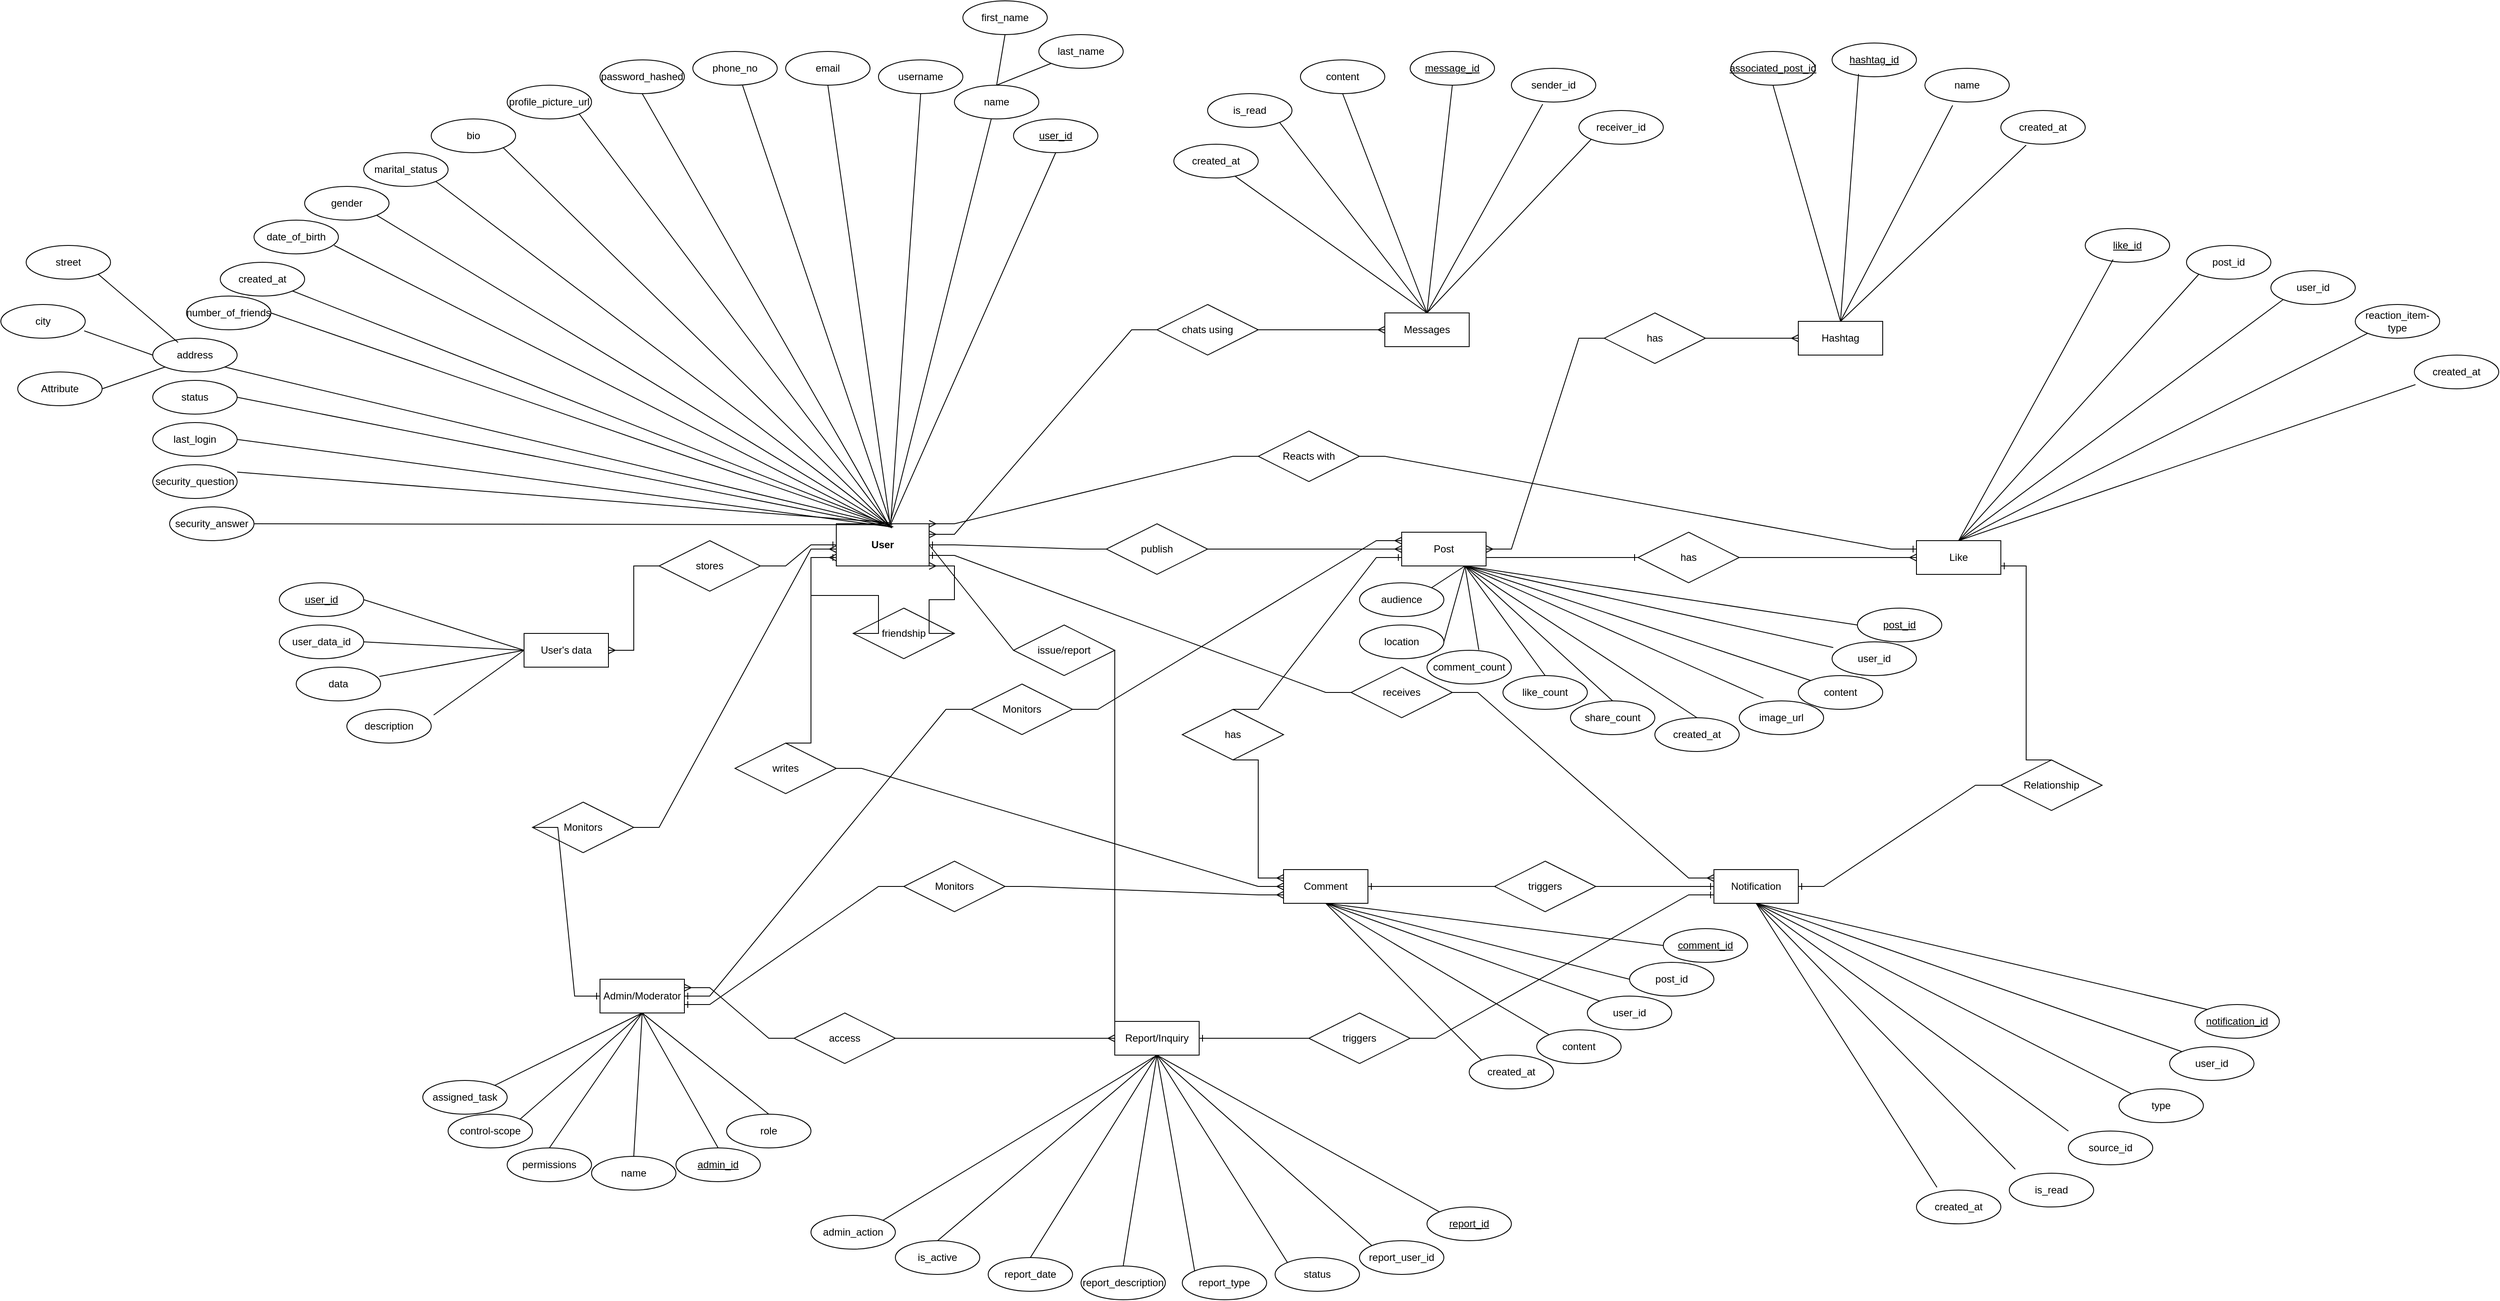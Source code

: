 <mxfile version="24.4.0" type="github">
  <diagram name="Page-1" id="Y9qIgjf2RDZ42tH1ypnY">
    <mxGraphModel dx="4480" dy="1872" grid="1" gridSize="10" guides="1" tooltips="1" connect="1" arrows="1" fold="1" page="1" pageScale="1" pageWidth="3300" pageHeight="4681" background="none" math="0" shadow="0">
      <root>
        <mxCell id="0" />
        <mxCell id="1" parent="0" />
        <mxCell id="7C17oXnh3V5a_mMupnRN-2" value="&lt;b&gt;User&lt;/b&gt;" style="whiteSpace=wrap;html=1;align=center;" parent="1" vertex="1">
          <mxGeometry x="1470" y="630" width="110" height="50" as="geometry" />
        </mxCell>
        <mxCell id="7C17oXnh3V5a_mMupnRN-3" value="Post" style="whiteSpace=wrap;html=1;align=center;" parent="1" vertex="1">
          <mxGeometry x="2140" y="640" width="100" height="40" as="geometry" />
        </mxCell>
        <mxCell id="9oTjwRKEW8xBZfcY-nuD-1" value="publish" style="shape=rhombus;perimeter=rhombusPerimeter;whiteSpace=wrap;html=1;align=center;" vertex="1" parent="1">
          <mxGeometry x="1790" y="630" width="120" height="60" as="geometry" />
        </mxCell>
        <mxCell id="9oTjwRKEW8xBZfcY-nuD-12" value="" style="edgeStyle=entityRelationEdgeStyle;fontSize=12;html=1;endArrow=ERone;endFill=1;rounded=0;entryX=1;entryY=0.5;entryDx=0;entryDy=0;exitX=0;exitY=0.5;exitDx=0;exitDy=0;" edge="1" parent="1" source="9oTjwRKEW8xBZfcY-nuD-1" target="7C17oXnh3V5a_mMupnRN-2">
          <mxGeometry width="100" height="100" relative="1" as="geometry">
            <mxPoint x="1670" y="850" as="sourcePoint" />
            <mxPoint x="1830" y="690" as="targetPoint" />
          </mxGeometry>
        </mxCell>
        <mxCell id="9oTjwRKEW8xBZfcY-nuD-13" value="" style="edgeStyle=entityRelationEdgeStyle;fontSize=12;html=1;endArrow=ERmany;rounded=0;exitX=1;exitY=0.5;exitDx=0;exitDy=0;" edge="1" parent="1" source="9oTjwRKEW8xBZfcY-nuD-1" target="7C17oXnh3V5a_mMupnRN-3">
          <mxGeometry width="100" height="100" relative="1" as="geometry">
            <mxPoint x="1730" y="790" as="sourcePoint" />
            <mxPoint x="1830" y="690" as="targetPoint" />
          </mxGeometry>
        </mxCell>
        <mxCell id="9oTjwRKEW8xBZfcY-nuD-14" value="Messages" style="whiteSpace=wrap;html=1;align=center;" vertex="1" parent="1">
          <mxGeometry x="2120" y="380" width="100" height="40" as="geometry" />
        </mxCell>
        <mxCell id="9oTjwRKEW8xBZfcY-nuD-15" value="chats using" style="shape=rhombus;perimeter=rhombusPerimeter;whiteSpace=wrap;html=1;align=center;" vertex="1" parent="1">
          <mxGeometry x="1850" y="370" width="120" height="60" as="geometry" />
        </mxCell>
        <mxCell id="9oTjwRKEW8xBZfcY-nuD-17" value="" style="edgeStyle=entityRelationEdgeStyle;fontSize=12;html=1;endArrow=ERmany;rounded=0;entryX=0;entryY=0.5;entryDx=0;entryDy=0;exitX=1;exitY=0.5;exitDx=0;exitDy=0;" edge="1" parent="1" source="9oTjwRKEW8xBZfcY-nuD-15" target="9oTjwRKEW8xBZfcY-nuD-14">
          <mxGeometry width="100" height="100" relative="1" as="geometry">
            <mxPoint x="1730" y="650" as="sourcePoint" />
            <mxPoint x="1830" y="550" as="targetPoint" />
          </mxGeometry>
        </mxCell>
        <mxCell id="9oTjwRKEW8xBZfcY-nuD-23" value="" style="edgeStyle=entityRelationEdgeStyle;fontSize=12;html=1;endArrow=ERmany;rounded=0;entryX=1;entryY=0.25;entryDx=0;entryDy=0;" edge="1" parent="1" source="9oTjwRKEW8xBZfcY-nuD-15" target="7C17oXnh3V5a_mMupnRN-2">
          <mxGeometry width="100" height="100" relative="1" as="geometry">
            <mxPoint x="1700" y="420" as="sourcePoint" />
            <mxPoint x="1720" y="450" as="targetPoint" />
          </mxGeometry>
        </mxCell>
        <mxCell id="9oTjwRKEW8xBZfcY-nuD-24" value="Hashtag" style="whiteSpace=wrap;html=1;align=center;" vertex="1" parent="1">
          <mxGeometry x="2610" y="390" width="100" height="40" as="geometry" />
        </mxCell>
        <mxCell id="9oTjwRKEW8xBZfcY-nuD-25" value="has" style="shape=rhombus;perimeter=rhombusPerimeter;whiteSpace=wrap;html=1;align=center;" vertex="1" parent="1">
          <mxGeometry x="2380" y="380" width="120" height="60" as="geometry" />
        </mxCell>
        <mxCell id="9oTjwRKEW8xBZfcY-nuD-26" value="" style="edgeStyle=entityRelationEdgeStyle;fontSize=12;html=1;endArrow=ERmany;rounded=0;entryX=1;entryY=0.5;entryDx=0;entryDy=0;exitX=0;exitY=0.5;exitDx=0;exitDy=0;" edge="1" parent="1" source="9oTjwRKEW8xBZfcY-nuD-25" target="7C17oXnh3V5a_mMupnRN-3">
          <mxGeometry width="100" height="100" relative="1" as="geometry">
            <mxPoint x="2140" y="640" as="sourcePoint" />
            <mxPoint x="2240" y="540" as="targetPoint" />
          </mxGeometry>
        </mxCell>
        <mxCell id="9oTjwRKEW8xBZfcY-nuD-27" value="" style="edgeStyle=entityRelationEdgeStyle;fontSize=12;html=1;endArrow=ERmany;rounded=0;entryX=0;entryY=0.5;entryDx=0;entryDy=0;exitX=1;exitY=0.5;exitDx=0;exitDy=0;" edge="1" parent="1" source="9oTjwRKEW8xBZfcY-nuD-25" target="9oTjwRKEW8xBZfcY-nuD-24">
          <mxGeometry width="100" height="100" relative="1" as="geometry">
            <mxPoint x="2140" y="590" as="sourcePoint" />
            <mxPoint x="2590" y="380" as="targetPoint" />
            <Array as="points">
              <mxPoint x="2440" y="460" />
            </Array>
          </mxGeometry>
        </mxCell>
        <mxCell id="9oTjwRKEW8xBZfcY-nuD-28" value="Like" style="whiteSpace=wrap;html=1;align=center;" vertex="1" parent="1">
          <mxGeometry x="2750" y="650" width="100" height="40" as="geometry" />
        </mxCell>
        <mxCell id="9oTjwRKEW8xBZfcY-nuD-30" value="has" style="shape=rhombus;perimeter=rhombusPerimeter;whiteSpace=wrap;html=1;align=center;" vertex="1" parent="1">
          <mxGeometry x="2420" y="640" width="120" height="60" as="geometry" />
        </mxCell>
        <mxCell id="9oTjwRKEW8xBZfcY-nuD-32" value="" style="edgeStyle=entityRelationEdgeStyle;fontSize=12;html=1;endArrow=ERone;endFill=1;rounded=0;exitX=1;exitY=0.75;exitDx=0;exitDy=0;entryX=0;entryY=0.5;entryDx=0;entryDy=0;" edge="1" parent="1" source="7C17oXnh3V5a_mMupnRN-3" target="9oTjwRKEW8xBZfcY-nuD-30">
          <mxGeometry width="100" height="100" relative="1" as="geometry">
            <mxPoint x="2420" y="640" as="sourcePoint" />
            <mxPoint x="2520" y="540" as="targetPoint" />
          </mxGeometry>
        </mxCell>
        <mxCell id="9oTjwRKEW8xBZfcY-nuD-33" value="" style="edgeStyle=entityRelationEdgeStyle;fontSize=12;html=1;endArrow=ERmany;rounded=0;entryX=0;entryY=0.5;entryDx=0;entryDy=0;exitX=1;exitY=0.5;exitDx=0;exitDy=0;" edge="1" parent="1" source="9oTjwRKEW8xBZfcY-nuD-30" target="9oTjwRKEW8xBZfcY-nuD-28">
          <mxGeometry width="100" height="100" relative="1" as="geometry">
            <mxPoint x="2420" y="640" as="sourcePoint" />
            <mxPoint x="2520" y="540" as="targetPoint" />
          </mxGeometry>
        </mxCell>
        <mxCell id="9oTjwRKEW8xBZfcY-nuD-34" value="Notification" style="whiteSpace=wrap;html=1;align=center;" vertex="1" parent="1">
          <mxGeometry x="2510" y="1040" width="100" height="40" as="geometry" />
        </mxCell>
        <mxCell id="9oTjwRKEW8xBZfcY-nuD-35" value="Comment" style="whiteSpace=wrap;html=1;align=center;" vertex="1" parent="1">
          <mxGeometry x="2000" y="1040" width="100" height="40" as="geometry" />
        </mxCell>
        <mxCell id="9oTjwRKEW8xBZfcY-nuD-36" value="triggers" style="shape=rhombus;perimeter=rhombusPerimeter;whiteSpace=wrap;html=1;align=center;" vertex="1" parent="1">
          <mxGeometry x="2250" y="1030" width="120" height="60" as="geometry" />
        </mxCell>
        <mxCell id="9oTjwRKEW8xBZfcY-nuD-37" value="" style="edgeStyle=entityRelationEdgeStyle;fontSize=12;html=1;endArrow=ERone;endFill=1;rounded=0;entryX=1;entryY=0.5;entryDx=0;entryDy=0;" edge="1" parent="1" source="9oTjwRKEW8xBZfcY-nuD-36" target="9oTjwRKEW8xBZfcY-nuD-35">
          <mxGeometry width="100" height="100" relative="1" as="geometry">
            <mxPoint x="2260" y="920" as="sourcePoint" />
            <mxPoint x="2360" y="820" as="targetPoint" />
          </mxGeometry>
        </mxCell>
        <mxCell id="9oTjwRKEW8xBZfcY-nuD-38" value="" style="edgeStyle=entityRelationEdgeStyle;fontSize=12;html=1;endArrow=ERone;endFill=1;rounded=0;entryX=0;entryY=0.5;entryDx=0;entryDy=0;exitX=1;exitY=0.5;exitDx=0;exitDy=0;" edge="1" parent="1" source="9oTjwRKEW8xBZfcY-nuD-36" target="9oTjwRKEW8xBZfcY-nuD-34">
          <mxGeometry width="100" height="100" relative="1" as="geometry">
            <mxPoint x="2260" y="920" as="sourcePoint" />
            <mxPoint x="2360" y="820" as="targetPoint" />
          </mxGeometry>
        </mxCell>
        <mxCell id="9oTjwRKEW8xBZfcY-nuD-39" value="Relationship" style="shape=rhombus;perimeter=rhombusPerimeter;whiteSpace=wrap;html=1;align=center;" vertex="1" parent="1">
          <mxGeometry x="2850" y="910" width="120" height="60" as="geometry" />
        </mxCell>
        <mxCell id="9oTjwRKEW8xBZfcY-nuD-40" value="" style="edgeStyle=entityRelationEdgeStyle;fontSize=12;html=1;endArrow=ERone;endFill=1;rounded=0;entryX=1;entryY=0.75;entryDx=0;entryDy=0;exitX=0.5;exitY=0;exitDx=0;exitDy=0;" edge="1" parent="1" source="9oTjwRKEW8xBZfcY-nuD-39" target="9oTjwRKEW8xBZfcY-nuD-28">
          <mxGeometry width="100" height="100" relative="1" as="geometry">
            <mxPoint x="2630" y="920" as="sourcePoint" />
            <mxPoint x="2730" y="820" as="targetPoint" />
            <Array as="points">
              <mxPoint x="2910" y="840" />
              <mxPoint x="2940" y="850" />
              <mxPoint x="2860" y="840" />
            </Array>
          </mxGeometry>
        </mxCell>
        <mxCell id="9oTjwRKEW8xBZfcY-nuD-41" value="" style="edgeStyle=entityRelationEdgeStyle;fontSize=12;html=1;endArrow=ERone;endFill=1;rounded=0;entryX=1;entryY=0.5;entryDx=0;entryDy=0;exitX=0;exitY=0.5;exitDx=0;exitDy=0;" edge="1" parent="1" source="9oTjwRKEW8xBZfcY-nuD-39" target="9oTjwRKEW8xBZfcY-nuD-34">
          <mxGeometry width="100" height="100" relative="1" as="geometry">
            <mxPoint x="2630" y="920" as="sourcePoint" />
            <mxPoint x="2730" y="820" as="targetPoint" />
          </mxGeometry>
        </mxCell>
        <mxCell id="9oTjwRKEW8xBZfcY-nuD-42" value="has" style="shape=rhombus;perimeter=rhombusPerimeter;whiteSpace=wrap;html=1;align=center;" vertex="1" parent="1">
          <mxGeometry x="1880" y="850" width="120" height="60" as="geometry" />
        </mxCell>
        <mxCell id="9oTjwRKEW8xBZfcY-nuD-43" value="" style="edgeStyle=entityRelationEdgeStyle;fontSize=12;html=1;endArrow=ERone;endFill=1;rounded=0;entryX=0;entryY=0.75;entryDx=0;entryDy=0;exitX=0.5;exitY=0;exitDx=0;exitDy=0;" edge="1" parent="1" source="9oTjwRKEW8xBZfcY-nuD-42" target="7C17oXnh3V5a_mMupnRN-3">
          <mxGeometry width="100" height="100" relative="1" as="geometry">
            <mxPoint x="2240" y="930" as="sourcePoint" />
            <mxPoint x="2120" y="680" as="targetPoint" />
            <Array as="points">
              <mxPoint x="2100" y="840" />
              <mxPoint x="2140" y="770" />
            </Array>
          </mxGeometry>
        </mxCell>
        <mxCell id="9oTjwRKEW8xBZfcY-nuD-44" value="" style="edgeStyle=entityRelationEdgeStyle;fontSize=12;html=1;endArrow=ERmany;rounded=0;exitX=0.5;exitY=1;exitDx=0;exitDy=0;" edge="1" parent="1" source="9oTjwRKEW8xBZfcY-nuD-42">
          <mxGeometry width="100" height="100" relative="1" as="geometry">
            <mxPoint x="1790" y="880" as="sourcePoint" />
            <mxPoint x="2000" y="1050" as="targetPoint" />
          </mxGeometry>
        </mxCell>
        <mxCell id="9oTjwRKEW8xBZfcY-nuD-45" value="" style="edgeStyle=entityRelationEdgeStyle;fontSize=12;html=1;endArrow=ERone;endFill=1;rounded=0;entryX=1;entryY=0.75;entryDx=0;entryDy=0;exitX=0;exitY=0.5;exitDx=0;exitDy=0;" edge="1" parent="1" source="9oTjwRKEW8xBZfcY-nuD-46" target="7C17oXnh3V5a_mMupnRN-2">
          <mxGeometry width="100" height="100" relative="1" as="geometry">
            <mxPoint x="1730" y="920" as="sourcePoint" />
            <mxPoint x="1490" y="720" as="targetPoint" />
            <Array as="points">
              <mxPoint x="1510" y="730" />
            </Array>
          </mxGeometry>
        </mxCell>
        <mxCell id="9oTjwRKEW8xBZfcY-nuD-46" value="receives" style="shape=rhombus;perimeter=rhombusPerimeter;whiteSpace=wrap;html=1;align=center;" vertex="1" parent="1">
          <mxGeometry x="2080" y="800" width="120" height="60" as="geometry" />
        </mxCell>
        <mxCell id="9oTjwRKEW8xBZfcY-nuD-48" value="" style="edgeStyle=entityRelationEdgeStyle;fontSize=12;html=1;endArrow=ERmany;rounded=0;entryX=0;entryY=0.25;entryDx=0;entryDy=0;exitX=1;exitY=0.5;exitDx=0;exitDy=0;" edge="1" parent="1" source="9oTjwRKEW8xBZfcY-nuD-46" target="9oTjwRKEW8xBZfcY-nuD-34">
          <mxGeometry width="100" height="100" relative="1" as="geometry">
            <mxPoint x="2040" y="900" as="sourcePoint" />
            <mxPoint x="2140" y="800" as="targetPoint" />
          </mxGeometry>
        </mxCell>
        <mxCell id="9oTjwRKEW8xBZfcY-nuD-49" value="writes" style="shape=rhombus;perimeter=rhombusPerimeter;whiteSpace=wrap;html=1;align=center;" vertex="1" parent="1">
          <mxGeometry x="1350" y="890" width="120" height="60" as="geometry" />
        </mxCell>
        <mxCell id="9oTjwRKEW8xBZfcY-nuD-50" value="" style="edgeStyle=entityRelationEdgeStyle;fontSize=12;html=1;endArrow=ERone;endFill=1;rounded=0;exitX=0.5;exitY=0;exitDx=0;exitDy=0;" edge="1" parent="1" source="9oTjwRKEW8xBZfcY-nuD-49">
          <mxGeometry width="100" height="100" relative="1" as="geometry">
            <mxPoint x="1310" y="910" as="sourcePoint" />
            <mxPoint x="1470" y="670" as="targetPoint" />
            <Array as="points">
              <mxPoint x="1220" y="930.88" />
              <mxPoint x="1310" y="790.88" />
              <mxPoint x="1210" y="740.88" />
              <mxPoint x="1230" y="870.88" />
              <mxPoint x="1220" y="740.88" />
              <mxPoint x="1220" y="810.88" />
              <mxPoint x="1270" y="810.88" />
            </Array>
          </mxGeometry>
        </mxCell>
        <mxCell id="9oTjwRKEW8xBZfcY-nuD-51" value="" style="edgeStyle=entityRelationEdgeStyle;fontSize=12;html=1;endArrow=ERmany;rounded=0;exitX=1;exitY=0.5;exitDx=0;exitDy=0;" edge="1" parent="1" source="9oTjwRKEW8xBZfcY-nuD-49" target="9oTjwRKEW8xBZfcY-nuD-35">
          <mxGeometry width="100" height="100" relative="1" as="geometry">
            <mxPoint x="1480" y="960" as="sourcePoint" />
            <mxPoint x="2000" y="1050" as="targetPoint" />
          </mxGeometry>
        </mxCell>
        <mxCell id="9oTjwRKEW8xBZfcY-nuD-54" value="Reacts with" style="shape=rhombus;perimeter=rhombusPerimeter;whiteSpace=wrap;html=1;align=center;" vertex="1" parent="1">
          <mxGeometry x="1970" y="520" width="120" height="60" as="geometry" />
        </mxCell>
        <mxCell id="9oTjwRKEW8xBZfcY-nuD-56" value="" style="edgeStyle=entityRelationEdgeStyle;fontSize=12;html=1;endArrow=ERmany;rounded=0;exitX=0;exitY=0.5;exitDx=0;exitDy=0;entryX=1;entryY=0;entryDx=0;entryDy=0;" edge="1" parent="1" source="9oTjwRKEW8xBZfcY-nuD-54" target="7C17oXnh3V5a_mMupnRN-2">
          <mxGeometry width="100" height="100" relative="1" as="geometry">
            <mxPoint x="2570" y="-10" as="sourcePoint" />
            <mxPoint x="1440" y="650" as="targetPoint" />
            <Array as="points">
              <mxPoint x="1510" y="170" />
              <mxPoint x="2030" y="320" />
              <mxPoint x="2010" y="370" />
              <mxPoint x="1490" y="170" />
            </Array>
          </mxGeometry>
        </mxCell>
        <mxCell id="9oTjwRKEW8xBZfcY-nuD-57" value="" style="edgeStyle=entityRelationEdgeStyle;fontSize=12;html=1;endArrow=ERone;endFill=1;rounded=0;exitX=1;exitY=0.5;exitDx=0;exitDy=0;entryX=0;entryY=0.25;entryDx=0;entryDy=0;" edge="1" parent="1" source="9oTjwRKEW8xBZfcY-nuD-54" target="9oTjwRKEW8xBZfcY-nuD-28">
          <mxGeometry width="100" height="100" relative="1" as="geometry">
            <mxPoint x="2790" y="160" as="sourcePoint" />
            <mxPoint x="2750" y="650" as="targetPoint" />
            <Array as="points">
              <mxPoint x="2750" y="670" />
            </Array>
          </mxGeometry>
        </mxCell>
        <mxCell id="9oTjwRKEW8xBZfcY-nuD-61" value="User&#39;s data" style="whiteSpace=wrap;html=1;align=center;" vertex="1" parent="1">
          <mxGeometry x="1100" y="760" width="100" height="40" as="geometry" />
        </mxCell>
        <mxCell id="9oTjwRKEW8xBZfcY-nuD-62" value="stores" style="shape=rhombus;perimeter=rhombusPerimeter;whiteSpace=wrap;html=1;align=center;" vertex="1" parent="1">
          <mxGeometry x="1260" y="650" width="120" height="60" as="geometry" />
        </mxCell>
        <mxCell id="9oTjwRKEW8xBZfcY-nuD-63" value="" style="edgeStyle=entityRelationEdgeStyle;fontSize=12;html=1;endArrow=ERone;endFill=1;rounded=0;entryX=0;entryY=0.5;entryDx=0;entryDy=0;exitX=1;exitY=0.5;exitDx=0;exitDy=0;" edge="1" parent="1" source="9oTjwRKEW8xBZfcY-nuD-62" target="7C17oXnh3V5a_mMupnRN-2">
          <mxGeometry width="100" height="100" relative="1" as="geometry">
            <mxPoint x="1360" y="750" as="sourcePoint" />
            <mxPoint x="1460" y="650" as="targetPoint" />
          </mxGeometry>
        </mxCell>
        <mxCell id="9oTjwRKEW8xBZfcY-nuD-64" value="" style="edgeStyle=entityRelationEdgeStyle;fontSize=12;html=1;endArrow=ERmany;rounded=0;exitX=0;exitY=0.5;exitDx=0;exitDy=0;" edge="1" parent="1" source="9oTjwRKEW8xBZfcY-nuD-62" target="9oTjwRKEW8xBZfcY-nuD-61">
          <mxGeometry width="100" height="100" relative="1" as="geometry">
            <mxPoint x="1280" y="890" as="sourcePoint" />
            <mxPoint x="1223" y="776" as="targetPoint" />
          </mxGeometry>
        </mxCell>
        <mxCell id="9oTjwRKEW8xBZfcY-nuD-65" value="friendship" style="shape=rhombus;perimeter=rhombusPerimeter;whiteSpace=wrap;html=1;align=center;" vertex="1" parent="1">
          <mxGeometry x="1490" y="730" width="120" height="60" as="geometry" />
        </mxCell>
        <mxCell id="9oTjwRKEW8xBZfcY-nuD-67" value="" style="edgeStyle=entityRelationEdgeStyle;fontSize=12;html=1;endArrow=ERmany;rounded=0;exitX=0;exitY=0.5;exitDx=0;exitDy=0;" edge="1" parent="1" source="9oTjwRKEW8xBZfcY-nuD-65">
          <mxGeometry width="100" height="100" relative="1" as="geometry">
            <mxPoint x="1770" y="790" as="sourcePoint" />
            <mxPoint x="1470" y="670" as="targetPoint" />
          </mxGeometry>
        </mxCell>
        <mxCell id="9oTjwRKEW8xBZfcY-nuD-68" value="" style="edgeStyle=entityRelationEdgeStyle;fontSize=12;html=1;endArrow=ERmany;rounded=0;entryX=1;entryY=1;entryDx=0;entryDy=0;exitX=1;exitY=0.5;exitDx=0;exitDy=0;" edge="1" parent="1" source="9oTjwRKEW8xBZfcY-nuD-65" target="7C17oXnh3V5a_mMupnRN-2">
          <mxGeometry width="100" height="100" relative="1" as="geometry">
            <mxPoint x="1710" y="730" as="sourcePoint" />
            <mxPoint x="1810" y="630" as="targetPoint" />
          </mxGeometry>
        </mxCell>
        <mxCell id="9oTjwRKEW8xBZfcY-nuD-69" value="Admin/Moderator" style="whiteSpace=wrap;html=1;align=center;" vertex="1" parent="1">
          <mxGeometry x="1190" y="1170" width="100" height="40" as="geometry" />
        </mxCell>
        <mxCell id="9oTjwRKEW8xBZfcY-nuD-70" value="Monitors" style="shape=rhombus;perimeter=rhombusPerimeter;whiteSpace=wrap;html=1;align=center;" vertex="1" parent="1">
          <mxGeometry x="1110" y="960" width="120" height="60" as="geometry" />
        </mxCell>
        <mxCell id="9oTjwRKEW8xBZfcY-nuD-71" value="" style="edgeStyle=entityRelationEdgeStyle;fontSize=12;html=1;endArrow=ERone;endFill=1;rounded=0;exitX=0;exitY=0.5;exitDx=0;exitDy=0;" edge="1" parent="1" source="9oTjwRKEW8xBZfcY-nuD-70" target="9oTjwRKEW8xBZfcY-nuD-69">
          <mxGeometry width="100" height="100" relative="1" as="geometry">
            <mxPoint x="1290" y="1060" as="sourcePoint" />
            <mxPoint x="1490" y="1300" as="targetPoint" />
          </mxGeometry>
        </mxCell>
        <mxCell id="9oTjwRKEW8xBZfcY-nuD-72" value="" style="edgeStyle=entityRelationEdgeStyle;fontSize=12;html=1;endArrow=ERmany;rounded=0;exitX=1;exitY=0.5;exitDx=0;exitDy=0;" edge="1" parent="1" source="9oTjwRKEW8xBZfcY-nuD-70">
          <mxGeometry width="100" height="100" relative="1" as="geometry">
            <mxPoint x="1630" y="950" as="sourcePoint" />
            <mxPoint x="1470" y="660" as="targetPoint" />
          </mxGeometry>
        </mxCell>
        <mxCell id="9oTjwRKEW8xBZfcY-nuD-73" value="Monitors" style="shape=rhombus;perimeter=rhombusPerimeter;whiteSpace=wrap;html=1;align=center;" vertex="1" parent="1">
          <mxGeometry x="1630" y="820" width="120" height="60" as="geometry" />
        </mxCell>
        <mxCell id="9oTjwRKEW8xBZfcY-nuD-74" value="" style="edgeStyle=entityRelationEdgeStyle;fontSize=12;html=1;endArrow=ERone;endFill=1;rounded=0;entryX=1;entryY=0.5;entryDx=0;entryDy=0;exitX=0;exitY=0.5;exitDx=0;exitDy=0;" edge="1" parent="1" source="9oTjwRKEW8xBZfcY-nuD-73" target="9oTjwRKEW8xBZfcY-nuD-69">
          <mxGeometry width="100" height="100" relative="1" as="geometry">
            <mxPoint x="1630" y="920" as="sourcePoint" />
            <mxPoint x="1730" y="820" as="targetPoint" />
          </mxGeometry>
        </mxCell>
        <mxCell id="9oTjwRKEW8xBZfcY-nuD-75" value="" style="edgeStyle=entityRelationEdgeStyle;fontSize=12;html=1;endArrow=ERmany;rounded=0;entryX=0;entryY=0.25;entryDx=0;entryDy=0;exitX=1;exitY=0.5;exitDx=0;exitDy=0;" edge="1" parent="1" source="9oTjwRKEW8xBZfcY-nuD-73" target="7C17oXnh3V5a_mMupnRN-3">
          <mxGeometry width="100" height="100" relative="1" as="geometry">
            <mxPoint x="1630" y="920" as="sourcePoint" />
            <mxPoint x="1730" y="820" as="targetPoint" />
          </mxGeometry>
        </mxCell>
        <mxCell id="9oTjwRKEW8xBZfcY-nuD-76" value="Monitors" style="shape=rhombus;perimeter=rhombusPerimeter;whiteSpace=wrap;html=1;align=center;" vertex="1" parent="1">
          <mxGeometry x="1550" y="1030" width="120" height="60" as="geometry" />
        </mxCell>
        <mxCell id="9oTjwRKEW8xBZfcY-nuD-77" value="" style="edgeStyle=entityRelationEdgeStyle;fontSize=12;html=1;endArrow=ERone;endFill=1;rounded=0;entryX=1;entryY=0.75;entryDx=0;entryDy=0;exitX=0;exitY=0.5;exitDx=0;exitDy=0;" edge="1" parent="1" source="9oTjwRKEW8xBZfcY-nuD-76" target="9oTjwRKEW8xBZfcY-nuD-69">
          <mxGeometry width="100" height="100" relative="1" as="geometry">
            <mxPoint x="1630" y="920" as="sourcePoint" />
            <mxPoint x="1730" y="820" as="targetPoint" />
          </mxGeometry>
        </mxCell>
        <mxCell id="9oTjwRKEW8xBZfcY-nuD-78" value="" style="edgeStyle=entityRelationEdgeStyle;fontSize=12;html=1;endArrow=ERmany;rounded=0;exitX=1;exitY=0.5;exitDx=0;exitDy=0;entryX=0;entryY=0.75;entryDx=0;entryDy=0;" edge="1" parent="1" source="9oTjwRKEW8xBZfcY-nuD-76" target="9oTjwRKEW8xBZfcY-nuD-35">
          <mxGeometry width="100" height="100" relative="1" as="geometry">
            <mxPoint x="1730" y="1090" as="sourcePoint" />
            <mxPoint x="1830" y="990" as="targetPoint" />
          </mxGeometry>
        </mxCell>
        <mxCell id="9oTjwRKEW8xBZfcY-nuD-81" value="Report/Inquiry" style="whiteSpace=wrap;html=1;align=center;" vertex="1" parent="1">
          <mxGeometry x="1800" y="1220" width="100" height="40" as="geometry" />
        </mxCell>
        <mxCell id="9oTjwRKEW8xBZfcY-nuD-82" value="access" style="shape=rhombus;perimeter=rhombusPerimeter;whiteSpace=wrap;html=1;align=center;" vertex="1" parent="1">
          <mxGeometry x="1420" y="1210" width="120" height="60" as="geometry" />
        </mxCell>
        <mxCell id="9oTjwRKEW8xBZfcY-nuD-83" value="" style="edgeStyle=entityRelationEdgeStyle;fontSize=12;html=1;endArrow=ERmany;rounded=0;entryX=1;entryY=0.25;entryDx=0;entryDy=0;exitX=0;exitY=0.5;exitDx=0;exitDy=0;" edge="1" parent="1" source="9oTjwRKEW8xBZfcY-nuD-82" target="9oTjwRKEW8xBZfcY-nuD-69">
          <mxGeometry width="100" height="100" relative="1" as="geometry">
            <mxPoint x="2050" y="960" as="sourcePoint" />
            <mxPoint x="2150" y="860" as="targetPoint" />
          </mxGeometry>
        </mxCell>
        <mxCell id="9oTjwRKEW8xBZfcY-nuD-84" value="" style="edgeStyle=entityRelationEdgeStyle;fontSize=12;html=1;endArrow=ERmany;rounded=0;entryX=0;entryY=0.5;entryDx=0;entryDy=0;exitX=1;exitY=0.5;exitDx=0;exitDy=0;" edge="1" parent="1" source="9oTjwRKEW8xBZfcY-nuD-82" target="9oTjwRKEW8xBZfcY-nuD-81">
          <mxGeometry width="100" height="100" relative="1" as="geometry">
            <mxPoint x="2050" y="960" as="sourcePoint" />
            <mxPoint x="2150" y="860" as="targetPoint" />
            <Array as="points">
              <mxPoint x="1800" y="1210" />
            </Array>
          </mxGeometry>
        </mxCell>
        <mxCell id="9oTjwRKEW8xBZfcY-nuD-85" value="triggers" style="shape=rhombus;perimeter=rhombusPerimeter;whiteSpace=wrap;html=1;align=center;" vertex="1" parent="1">
          <mxGeometry x="2030" y="1210" width="120" height="60" as="geometry" />
        </mxCell>
        <mxCell id="9oTjwRKEW8xBZfcY-nuD-86" value="" style="edgeStyle=entityRelationEdgeStyle;fontSize=12;html=1;endArrow=ERone;endFill=1;rounded=0;exitX=1;exitY=0.5;exitDx=0;exitDy=0;entryX=0;entryY=0.75;entryDx=0;entryDy=0;" edge="1" parent="1" source="9oTjwRKEW8xBZfcY-nuD-85" target="9oTjwRKEW8xBZfcY-nuD-34">
          <mxGeometry width="100" height="100" relative="1" as="geometry">
            <mxPoint x="2050" y="960" as="sourcePoint" />
            <mxPoint x="2499" y="1079" as="targetPoint" />
          </mxGeometry>
        </mxCell>
        <mxCell id="9oTjwRKEW8xBZfcY-nuD-87" value="" style="edgeStyle=entityRelationEdgeStyle;fontSize=12;html=1;endArrow=ERone;endFill=1;rounded=0;entryX=1;entryY=0.5;entryDx=0;entryDy=0;exitX=0;exitY=0.5;exitDx=0;exitDy=0;" edge="1" parent="1" source="9oTjwRKEW8xBZfcY-nuD-85" target="9oTjwRKEW8xBZfcY-nuD-81">
          <mxGeometry width="100" height="100" relative="1" as="geometry">
            <mxPoint x="2050" y="960" as="sourcePoint" />
            <mxPoint x="2150" y="860" as="targetPoint" />
          </mxGeometry>
        </mxCell>
        <mxCell id="9oTjwRKEW8xBZfcY-nuD-88" value="issue/report" style="shape=rhombus;perimeter=rhombusPerimeter;whiteSpace=wrap;html=1;align=center;" vertex="1" parent="1">
          <mxGeometry x="1680" y="750" width="120" height="60" as="geometry" />
        </mxCell>
        <mxCell id="9oTjwRKEW8xBZfcY-nuD-90" value="" style="endArrow=none;html=1;rounded=0;exitX=1;exitY=0.5;exitDx=0;exitDy=0;entryX=0;entryY=0.5;entryDx=0;entryDy=0;" edge="1" parent="1" source="7C17oXnh3V5a_mMupnRN-2" target="9oTjwRKEW8xBZfcY-nuD-88">
          <mxGeometry relative="1" as="geometry">
            <mxPoint x="2020" y="910" as="sourcePoint" />
            <mxPoint x="2180" y="910" as="targetPoint" />
          </mxGeometry>
        </mxCell>
        <mxCell id="9oTjwRKEW8xBZfcY-nuD-91" value="" style="endArrow=none;html=1;rounded=0;exitX=1;exitY=0.5;exitDx=0;exitDy=0;entryX=0;entryY=0.25;entryDx=0;entryDy=0;" edge="1" parent="1" source="9oTjwRKEW8xBZfcY-nuD-88" target="9oTjwRKEW8xBZfcY-nuD-81">
          <mxGeometry relative="1" as="geometry">
            <mxPoint x="2020" y="910" as="sourcePoint" />
            <mxPoint x="2180" y="910" as="targetPoint" />
          </mxGeometry>
        </mxCell>
        <mxCell id="9oTjwRKEW8xBZfcY-nuD-93" value="user_id" style="ellipse;whiteSpace=wrap;html=1;align=center;fontStyle=4;" vertex="1" parent="1">
          <mxGeometry x="1680" y="150" width="100" height="40" as="geometry" />
        </mxCell>
        <mxCell id="9oTjwRKEW8xBZfcY-nuD-96" value="" style="endArrow=none;html=1;rounded=0;exitX=0.5;exitY=1;exitDx=0;exitDy=0;entryX=0.588;entryY=0.003;entryDx=0;entryDy=0;entryPerimeter=0;" edge="1" parent="1" source="9oTjwRKEW8xBZfcY-nuD-93" target="7C17oXnh3V5a_mMupnRN-2">
          <mxGeometry relative="1" as="geometry">
            <mxPoint x="1730" y="450" as="sourcePoint" />
            <mxPoint x="1890" y="450" as="targetPoint" />
          </mxGeometry>
        </mxCell>
        <mxCell id="9oTjwRKEW8xBZfcY-nuD-97" value="name" style="ellipse;whiteSpace=wrap;html=1;align=center;" vertex="1" parent="1">
          <mxGeometry x="1610" y="110" width="100" height="40" as="geometry" />
        </mxCell>
        <mxCell id="9oTjwRKEW8xBZfcY-nuD-98" value="" style="endArrow=none;html=1;rounded=0;entryX=0.569;entryY=0.087;entryDx=0;entryDy=0;entryPerimeter=0;exitX=0.436;exitY=1.004;exitDx=0;exitDy=0;exitPerimeter=0;" edge="1" parent="1" source="9oTjwRKEW8xBZfcY-nuD-97" target="7C17oXnh3V5a_mMupnRN-2">
          <mxGeometry relative="1" as="geometry">
            <mxPoint x="1650" y="160" as="sourcePoint" />
            <mxPoint x="1890" y="370" as="targetPoint" />
          </mxGeometry>
        </mxCell>
        <mxCell id="9oTjwRKEW8xBZfcY-nuD-99" value="last_name" style="ellipse;whiteSpace=wrap;html=1;align=center;" vertex="1" parent="1">
          <mxGeometry x="1710" y="50" width="100" height="40" as="geometry" />
        </mxCell>
        <mxCell id="9oTjwRKEW8xBZfcY-nuD-100" value="first_name" style="ellipse;whiteSpace=wrap;html=1;align=center;" vertex="1" parent="1">
          <mxGeometry x="1620" y="10" width="100" height="40" as="geometry" />
        </mxCell>
        <mxCell id="9oTjwRKEW8xBZfcY-nuD-101" value="" style="endArrow=none;html=1;rounded=0;exitX=0.5;exitY=0;exitDx=0;exitDy=0;entryX=0;entryY=1;entryDx=0;entryDy=0;" edge="1" parent="1" source="9oTjwRKEW8xBZfcY-nuD-97" target="9oTjwRKEW8xBZfcY-nuD-99">
          <mxGeometry relative="1" as="geometry">
            <mxPoint x="1730" y="140" as="sourcePoint" />
            <mxPoint x="1890" y="140" as="targetPoint" />
          </mxGeometry>
        </mxCell>
        <mxCell id="9oTjwRKEW8xBZfcY-nuD-102" value="" style="endArrow=none;html=1;rounded=0;exitX=0.5;exitY=0;exitDx=0;exitDy=0;entryX=0.5;entryY=1;entryDx=0;entryDy=0;" edge="1" parent="1" source="9oTjwRKEW8xBZfcY-nuD-97" target="9oTjwRKEW8xBZfcY-nuD-100">
          <mxGeometry relative="1" as="geometry">
            <mxPoint x="1730" y="140" as="sourcePoint" />
            <mxPoint x="1890" y="140" as="targetPoint" />
          </mxGeometry>
        </mxCell>
        <mxCell id="9oTjwRKEW8xBZfcY-nuD-103" value="username" style="ellipse;whiteSpace=wrap;html=1;align=center;" vertex="1" parent="1">
          <mxGeometry x="1520" y="80" width="100" height="40" as="geometry" />
        </mxCell>
        <mxCell id="9oTjwRKEW8xBZfcY-nuD-104" value="" style="endArrow=none;html=1;rounded=0;entryX=0.5;entryY=1;entryDx=0;entryDy=0;exitX=0.588;exitY=-0.06;exitDx=0;exitDy=0;exitPerimeter=0;" edge="1" parent="1" source="7C17oXnh3V5a_mMupnRN-2" target="9oTjwRKEW8xBZfcY-nuD-103">
          <mxGeometry relative="1" as="geometry">
            <mxPoint x="1730" y="320" as="sourcePoint" />
            <mxPoint x="1890" y="320" as="targetPoint" />
          </mxGeometry>
        </mxCell>
        <mxCell id="9oTjwRKEW8xBZfcY-nuD-105" value="email" style="ellipse;whiteSpace=wrap;html=1;align=center;" vertex="1" parent="1">
          <mxGeometry x="1410" y="70" width="100" height="40" as="geometry" />
        </mxCell>
        <mxCell id="9oTjwRKEW8xBZfcY-nuD-106" value="" style="endArrow=none;html=1;rounded=0;exitX=0.5;exitY=1;exitDx=0;exitDy=0;entryX=0.578;entryY=-0.018;entryDx=0;entryDy=0;entryPerimeter=0;" edge="1" parent="1" source="9oTjwRKEW8xBZfcY-nuD-105" target="7C17oXnh3V5a_mMupnRN-2">
          <mxGeometry relative="1" as="geometry">
            <mxPoint x="1730" y="300" as="sourcePoint" />
            <mxPoint x="1890" y="300" as="targetPoint" />
          </mxGeometry>
        </mxCell>
        <mxCell id="9oTjwRKEW8xBZfcY-nuD-107" value="phone_no" style="ellipse;whiteSpace=wrap;html=1;align=center;" vertex="1" parent="1">
          <mxGeometry x="1300" y="70" width="100" height="40" as="geometry" />
        </mxCell>
        <mxCell id="9oTjwRKEW8xBZfcY-nuD-108" value="password_hashed" style="ellipse;whiteSpace=wrap;html=1;align=center;" vertex="1" parent="1">
          <mxGeometry x="1190" y="80" width="100" height="40" as="geometry" />
        </mxCell>
        <mxCell id="9oTjwRKEW8xBZfcY-nuD-109" value="" style="endArrow=none;html=1;rounded=0;exitX=0.589;exitY=1.004;exitDx=0;exitDy=0;exitPerimeter=0;entryX=0.578;entryY=-0.039;entryDx=0;entryDy=0;entryPerimeter=0;" edge="1" parent="1" source="9oTjwRKEW8xBZfcY-nuD-107" target="7C17oXnh3V5a_mMupnRN-2">
          <mxGeometry relative="1" as="geometry">
            <mxPoint x="1610" y="290" as="sourcePoint" />
            <mxPoint x="1770" y="290" as="targetPoint" />
          </mxGeometry>
        </mxCell>
        <mxCell id="9oTjwRKEW8xBZfcY-nuD-110" value="" style="endArrow=none;html=1;rounded=0;exitX=0.5;exitY=1;exitDx=0;exitDy=0;entryX=0.569;entryY=0.045;entryDx=0;entryDy=0;entryPerimeter=0;" edge="1" parent="1" source="9oTjwRKEW8xBZfcY-nuD-108" target="7C17oXnh3V5a_mMupnRN-2">
          <mxGeometry relative="1" as="geometry">
            <mxPoint x="1610" y="160" as="sourcePoint" />
            <mxPoint x="1770" y="160" as="targetPoint" />
          </mxGeometry>
        </mxCell>
        <mxCell id="9oTjwRKEW8xBZfcY-nuD-111" value="profile_picture_url" style="ellipse;whiteSpace=wrap;html=1;align=center;" vertex="1" parent="1">
          <mxGeometry x="1080" y="110" width="100" height="40" as="geometry" />
        </mxCell>
        <mxCell id="9oTjwRKEW8xBZfcY-nuD-112" value="bio" style="ellipse;whiteSpace=wrap;html=1;align=center;" vertex="1" parent="1">
          <mxGeometry x="990" y="150" width="100" height="40" as="geometry" />
        </mxCell>
        <mxCell id="9oTjwRKEW8xBZfcY-nuD-113" value="marital_status" style="ellipse;whiteSpace=wrap;html=1;align=center;" vertex="1" parent="1">
          <mxGeometry x="910" y="190" width="100" height="40" as="geometry" />
        </mxCell>
        <mxCell id="9oTjwRKEW8xBZfcY-nuD-114" value="gender" style="ellipse;whiteSpace=wrap;html=1;align=center;" vertex="1" parent="1">
          <mxGeometry x="840" y="230" width="100" height="40" as="geometry" />
        </mxCell>
        <mxCell id="9oTjwRKEW8xBZfcY-nuD-115" value="date_of_birth" style="ellipse;whiteSpace=wrap;html=1;align=center;" vertex="1" parent="1">
          <mxGeometry x="780" y="270" width="100" height="40" as="geometry" />
        </mxCell>
        <mxCell id="9oTjwRKEW8xBZfcY-nuD-116" value="created_at" style="ellipse;whiteSpace=wrap;html=1;align=center;" vertex="1" parent="1">
          <mxGeometry x="740" y="320" width="100" height="40" as="geometry" />
        </mxCell>
        <mxCell id="9oTjwRKEW8xBZfcY-nuD-117" value="number_of_friends" style="ellipse;whiteSpace=wrap;html=1;align=center;" vertex="1" parent="1">
          <mxGeometry x="700" y="360" width="100" height="40" as="geometry" />
        </mxCell>
        <mxCell id="9oTjwRKEW8xBZfcY-nuD-118" value="address" style="ellipse;whiteSpace=wrap;html=1;align=center;" vertex="1" parent="1">
          <mxGeometry x="660" y="410" width="100" height="40" as="geometry" />
        </mxCell>
        <mxCell id="9oTjwRKEW8xBZfcY-nuD-119" value="" style="endArrow=none;html=1;rounded=0;exitX=1;exitY=1;exitDx=0;exitDy=0;entryX=0.591;entryY=0.1;entryDx=0;entryDy=0;entryPerimeter=0;" edge="1" parent="1" source="9oTjwRKEW8xBZfcY-nuD-111" target="7C17oXnh3V5a_mMupnRN-2">
          <mxGeometry relative="1" as="geometry">
            <mxPoint x="1130" y="560" as="sourcePoint" />
            <mxPoint x="1290" y="560" as="targetPoint" />
          </mxGeometry>
        </mxCell>
        <mxCell id="9oTjwRKEW8xBZfcY-nuD-120" value="" style="endArrow=none;html=1;rounded=0;exitX=1;exitY=1;exitDx=0;exitDy=0;" edge="1" parent="1" source="9oTjwRKEW8xBZfcY-nuD-112">
          <mxGeometry relative="1" as="geometry">
            <mxPoint x="1130" y="420" as="sourcePoint" />
            <mxPoint x="1530" y="630" as="targetPoint" />
          </mxGeometry>
        </mxCell>
        <mxCell id="9oTjwRKEW8xBZfcY-nuD-121" value="" style="endArrow=none;html=1;rounded=0;exitX=1;exitY=1;exitDx=0;exitDy=0;" edge="1" parent="1" source="9oTjwRKEW8xBZfcY-nuD-113">
          <mxGeometry relative="1" as="geometry">
            <mxPoint x="1130" y="420" as="sourcePoint" />
            <mxPoint x="1530" y="630" as="targetPoint" />
          </mxGeometry>
        </mxCell>
        <mxCell id="9oTjwRKEW8xBZfcY-nuD-122" value="" style="endArrow=none;html=1;rounded=0;exitX=1;exitY=1;exitDx=0;exitDy=0;entryX=0.602;entryY=0.1;entryDx=0;entryDy=0;entryPerimeter=0;" edge="1" parent="1" source="9oTjwRKEW8xBZfcY-nuD-114" target="7C17oXnh3V5a_mMupnRN-2">
          <mxGeometry relative="1" as="geometry">
            <mxPoint x="1130" y="420" as="sourcePoint" />
            <mxPoint x="1290" y="420" as="targetPoint" />
          </mxGeometry>
        </mxCell>
        <mxCell id="9oTjwRKEW8xBZfcY-nuD-123" value="" style="endArrow=none;html=1;rounded=0;exitX=0.95;exitY=0.75;exitDx=0;exitDy=0;exitPerimeter=0;entryX=0.5;entryY=0;entryDx=0;entryDy=0;" edge="1" parent="1" source="9oTjwRKEW8xBZfcY-nuD-115" target="7C17oXnh3V5a_mMupnRN-2">
          <mxGeometry relative="1" as="geometry">
            <mxPoint x="1130" y="420" as="sourcePoint" />
            <mxPoint x="1290" y="420" as="targetPoint" />
          </mxGeometry>
        </mxCell>
        <mxCell id="9oTjwRKEW8xBZfcY-nuD-124" value="" style="endArrow=none;html=1;rounded=0;entryX=0.614;entryY=0.075;entryDx=0;entryDy=0;entryPerimeter=0;" edge="1" parent="1" source="9oTjwRKEW8xBZfcY-nuD-116" target="7C17oXnh3V5a_mMupnRN-2">
          <mxGeometry relative="1" as="geometry">
            <mxPoint x="1130" y="420" as="sourcePoint" />
            <mxPoint x="1290" y="420" as="targetPoint" />
          </mxGeometry>
        </mxCell>
        <mxCell id="9oTjwRKEW8xBZfcY-nuD-125" value="" style="endArrow=none;html=1;rounded=0;exitX=1;exitY=0.5;exitDx=0;exitDy=0;entryX=0.5;entryY=0;entryDx=0;entryDy=0;" edge="1" parent="1" source="9oTjwRKEW8xBZfcY-nuD-117" target="7C17oXnh3V5a_mMupnRN-2">
          <mxGeometry relative="1" as="geometry">
            <mxPoint x="1130" y="420" as="sourcePoint" />
            <mxPoint x="1290" y="420" as="targetPoint" />
          </mxGeometry>
        </mxCell>
        <mxCell id="9oTjwRKEW8xBZfcY-nuD-126" value="" style="endArrow=none;html=1;rounded=0;exitX=1;exitY=1;exitDx=0;exitDy=0;entryX=0.5;entryY=0;entryDx=0;entryDy=0;" edge="1" parent="1" source="9oTjwRKEW8xBZfcY-nuD-118" target="7C17oXnh3V5a_mMupnRN-2">
          <mxGeometry relative="1" as="geometry">
            <mxPoint x="1130" y="420" as="sourcePoint" />
            <mxPoint x="1290" y="420" as="targetPoint" />
          </mxGeometry>
        </mxCell>
        <mxCell id="9oTjwRKEW8xBZfcY-nuD-128" value="street" style="ellipse;whiteSpace=wrap;html=1;align=center;" vertex="1" parent="1">
          <mxGeometry x="510" y="300" width="100" height="40" as="geometry" />
        </mxCell>
        <mxCell id="9oTjwRKEW8xBZfcY-nuD-129" value="city" style="ellipse;whiteSpace=wrap;html=1;align=center;" vertex="1" parent="1">
          <mxGeometry x="480" y="370" width="100" height="40" as="geometry" />
        </mxCell>
        <mxCell id="9oTjwRKEW8xBZfcY-nuD-131" value="" style="endArrow=none;html=1;rounded=0;exitX=1;exitY=1;exitDx=0;exitDy=0;entryX=0.3;entryY=0.125;entryDx=0;entryDy=0;entryPerimeter=0;" edge="1" parent="1" source="9oTjwRKEW8xBZfcY-nuD-128" target="9oTjwRKEW8xBZfcY-nuD-118">
          <mxGeometry relative="1" as="geometry">
            <mxPoint x="1020" y="400" as="sourcePoint" />
            <mxPoint x="1180" y="400" as="targetPoint" />
          </mxGeometry>
        </mxCell>
        <mxCell id="9oTjwRKEW8xBZfcY-nuD-132" value="" style="endArrow=none;html=1;rounded=0;entryX=0;entryY=0.5;entryDx=0;entryDy=0;exitX=0.988;exitY=0.781;exitDx=0;exitDy=0;exitPerimeter=0;" edge="1" parent="1" source="9oTjwRKEW8xBZfcY-nuD-129" target="9oTjwRKEW8xBZfcY-nuD-118">
          <mxGeometry relative="1" as="geometry">
            <mxPoint x="1020" y="400" as="sourcePoint" />
            <mxPoint x="1180" y="400" as="targetPoint" />
          </mxGeometry>
        </mxCell>
        <mxCell id="9oTjwRKEW8xBZfcY-nuD-134" value="Attribute" style="ellipse;whiteSpace=wrap;html=1;align=center;" vertex="1" parent="1">
          <mxGeometry x="500" y="450" width="100" height="40" as="geometry" />
        </mxCell>
        <mxCell id="9oTjwRKEW8xBZfcY-nuD-135" value="" style="endArrow=none;html=1;rounded=0;entryX=0;entryY=1;entryDx=0;entryDy=0;exitX=1;exitY=0.5;exitDx=0;exitDy=0;" edge="1" parent="1" source="9oTjwRKEW8xBZfcY-nuD-134" target="9oTjwRKEW8xBZfcY-nuD-118">
          <mxGeometry relative="1" as="geometry">
            <mxPoint x="1020" y="400" as="sourcePoint" />
            <mxPoint x="1180" y="400" as="targetPoint" />
          </mxGeometry>
        </mxCell>
        <mxCell id="9oTjwRKEW8xBZfcY-nuD-136" value="status" style="ellipse;whiteSpace=wrap;html=1;align=center;" vertex="1" parent="1">
          <mxGeometry x="660" y="460" width="100" height="40" as="geometry" />
        </mxCell>
        <mxCell id="9oTjwRKEW8xBZfcY-nuD-137" value="last_login" style="ellipse;whiteSpace=wrap;html=1;align=center;" vertex="1" parent="1">
          <mxGeometry x="660" y="510" width="100" height="40" as="geometry" />
        </mxCell>
        <mxCell id="9oTjwRKEW8xBZfcY-nuD-138" value="security_question" style="ellipse;whiteSpace=wrap;html=1;align=center;" vertex="1" parent="1">
          <mxGeometry x="660" y="560" width="100" height="40" as="geometry" />
        </mxCell>
        <mxCell id="9oTjwRKEW8xBZfcY-nuD-139" value="security_answer" style="ellipse;whiteSpace=wrap;html=1;align=center;" vertex="1" parent="1">
          <mxGeometry x="680" y="610" width="100" height="40" as="geometry" />
        </mxCell>
        <mxCell id="9oTjwRKEW8xBZfcY-nuD-140" value="" style="endArrow=none;html=1;rounded=0;exitX=1;exitY=0.5;exitDx=0;exitDy=0;entryX=0.602;entryY=0.075;entryDx=0;entryDy=0;entryPerimeter=0;" edge="1" parent="1" source="9oTjwRKEW8xBZfcY-nuD-136" target="7C17oXnh3V5a_mMupnRN-2">
          <mxGeometry relative="1" as="geometry">
            <mxPoint x="1020" y="370" as="sourcePoint" />
            <mxPoint x="1180" y="370" as="targetPoint" />
          </mxGeometry>
        </mxCell>
        <mxCell id="9oTjwRKEW8xBZfcY-nuD-141" value="" style="endArrow=none;html=1;rounded=0;exitX=1;exitY=0.5;exitDx=0;exitDy=0;entryX=0.591;entryY=0.075;entryDx=0;entryDy=0;entryPerimeter=0;" edge="1" parent="1" source="9oTjwRKEW8xBZfcY-nuD-137" target="7C17oXnh3V5a_mMupnRN-2">
          <mxGeometry relative="1" as="geometry">
            <mxPoint x="1020" y="370" as="sourcePoint" />
            <mxPoint x="1180" y="370" as="targetPoint" />
          </mxGeometry>
        </mxCell>
        <mxCell id="9oTjwRKEW8xBZfcY-nuD-142" value="" style="endArrow=none;html=1;rounded=0;exitX=1;exitY=0.219;exitDx=0;exitDy=0;exitPerimeter=0;entryX=0.58;entryY=-0.025;entryDx=0;entryDy=0;entryPerimeter=0;" edge="1" parent="1" source="9oTjwRKEW8xBZfcY-nuD-138" target="7C17oXnh3V5a_mMupnRN-2">
          <mxGeometry relative="1" as="geometry">
            <mxPoint x="1020" y="370" as="sourcePoint" />
            <mxPoint x="1180" y="370" as="targetPoint" />
          </mxGeometry>
        </mxCell>
        <mxCell id="9oTjwRKEW8xBZfcY-nuD-143" value="" style="endArrow=none;html=1;rounded=0;exitX=1;exitY=0.5;exitDx=0;exitDy=0;entryX=0.602;entryY=0.025;entryDx=0;entryDy=0;entryPerimeter=0;" edge="1" parent="1" source="9oTjwRKEW8xBZfcY-nuD-139" target="7C17oXnh3V5a_mMupnRN-2">
          <mxGeometry relative="1" as="geometry">
            <mxPoint x="1020" y="370" as="sourcePoint" />
            <mxPoint x="1180" y="370" as="targetPoint" />
          </mxGeometry>
        </mxCell>
        <mxCell id="9oTjwRKEW8xBZfcY-nuD-144" value="message_id" style="ellipse;whiteSpace=wrap;html=1;align=center;fontStyle=4;" vertex="1" parent="1">
          <mxGeometry x="2150" y="70" width="100" height="40" as="geometry" />
        </mxCell>
        <mxCell id="9oTjwRKEW8xBZfcY-nuD-145" value="sender_id" style="ellipse;whiteSpace=wrap;html=1;align=center;" vertex="1" parent="1">
          <mxGeometry x="2270" y="90" width="100" height="40" as="geometry" />
        </mxCell>
        <mxCell id="9oTjwRKEW8xBZfcY-nuD-146" value="receiver_id" style="ellipse;whiteSpace=wrap;html=1;align=center;" vertex="1" parent="1">
          <mxGeometry x="2350" y="140" width="100" height="40" as="geometry" />
        </mxCell>
        <mxCell id="9oTjwRKEW8xBZfcY-nuD-147" value="content" style="ellipse;whiteSpace=wrap;html=1;align=center;" vertex="1" parent="1">
          <mxGeometry x="2020" y="80" width="100" height="40" as="geometry" />
        </mxCell>
        <mxCell id="9oTjwRKEW8xBZfcY-nuD-148" value="is_read" style="ellipse;whiteSpace=wrap;html=1;align=center;" vertex="1" parent="1">
          <mxGeometry x="1910" y="120" width="100" height="40" as="geometry" />
        </mxCell>
        <mxCell id="9oTjwRKEW8xBZfcY-nuD-149" value="created_at" style="ellipse;whiteSpace=wrap;html=1;align=center;" vertex="1" parent="1">
          <mxGeometry x="1870" y="180" width="100" height="40" as="geometry" />
        </mxCell>
        <mxCell id="9oTjwRKEW8xBZfcY-nuD-150" value="" style="endArrow=none;html=1;rounded=0;exitX=0.729;exitY=0.954;exitDx=0;exitDy=0;exitPerimeter=0;entryX=0.5;entryY=0;entryDx=0;entryDy=0;" edge="1" parent="1" source="9oTjwRKEW8xBZfcY-nuD-149" target="9oTjwRKEW8xBZfcY-nuD-14">
          <mxGeometry relative="1" as="geometry">
            <mxPoint x="2350" y="150" as="sourcePoint" />
            <mxPoint x="2510" y="150" as="targetPoint" />
          </mxGeometry>
        </mxCell>
        <mxCell id="9oTjwRKEW8xBZfcY-nuD-151" value="" style="endArrow=none;html=1;rounded=0;exitX=1;exitY=1;exitDx=0;exitDy=0;entryX=0.5;entryY=0;entryDx=0;entryDy=0;" edge="1" parent="1" source="9oTjwRKEW8xBZfcY-nuD-148" target="9oTjwRKEW8xBZfcY-nuD-14">
          <mxGeometry relative="1" as="geometry">
            <mxPoint x="2350" y="150" as="sourcePoint" />
            <mxPoint x="2510" y="150" as="targetPoint" />
          </mxGeometry>
        </mxCell>
        <mxCell id="9oTjwRKEW8xBZfcY-nuD-152" value="" style="endArrow=none;html=1;rounded=0;exitX=0.5;exitY=1;exitDx=0;exitDy=0;entryX=0.5;entryY=0;entryDx=0;entryDy=0;" edge="1" parent="1" source="9oTjwRKEW8xBZfcY-nuD-147" target="9oTjwRKEW8xBZfcY-nuD-14">
          <mxGeometry relative="1" as="geometry">
            <mxPoint x="2350" y="150" as="sourcePoint" />
            <mxPoint x="2510" y="150" as="targetPoint" />
          </mxGeometry>
        </mxCell>
        <mxCell id="9oTjwRKEW8xBZfcY-nuD-153" value="" style="endArrow=none;html=1;rounded=0;exitX=0.5;exitY=1;exitDx=0;exitDy=0;entryX=0.5;entryY=0;entryDx=0;entryDy=0;" edge="1" parent="1" source="9oTjwRKEW8xBZfcY-nuD-144" target="9oTjwRKEW8xBZfcY-nuD-14">
          <mxGeometry relative="1" as="geometry">
            <mxPoint x="2350" y="150" as="sourcePoint" />
            <mxPoint x="2510" y="150" as="targetPoint" />
          </mxGeometry>
        </mxCell>
        <mxCell id="9oTjwRKEW8xBZfcY-nuD-154" value="" style="endArrow=none;html=1;rounded=0;exitX=0.371;exitY=1.061;exitDx=0;exitDy=0;exitPerimeter=0;entryX=0.5;entryY=0;entryDx=0;entryDy=0;" edge="1" parent="1" source="9oTjwRKEW8xBZfcY-nuD-145" target="9oTjwRKEW8xBZfcY-nuD-14">
          <mxGeometry relative="1" as="geometry">
            <mxPoint x="2350" y="150" as="sourcePoint" />
            <mxPoint x="2510" y="150" as="targetPoint" />
          </mxGeometry>
        </mxCell>
        <mxCell id="9oTjwRKEW8xBZfcY-nuD-155" value="" style="endArrow=none;html=1;rounded=0;exitX=0;exitY=1;exitDx=0;exitDy=0;entryX=0.5;entryY=0;entryDx=0;entryDy=0;" edge="1" parent="1" source="9oTjwRKEW8xBZfcY-nuD-146" target="9oTjwRKEW8xBZfcY-nuD-14">
          <mxGeometry relative="1" as="geometry">
            <mxPoint x="2350" y="150" as="sourcePoint" />
            <mxPoint x="2510" y="150" as="targetPoint" />
          </mxGeometry>
        </mxCell>
        <mxCell id="9oTjwRKEW8xBZfcY-nuD-156" value="name" style="ellipse;whiteSpace=wrap;html=1;align=center;" vertex="1" parent="1">
          <mxGeometry x="2760" y="90" width="100" height="40" as="geometry" />
        </mxCell>
        <mxCell id="9oTjwRKEW8xBZfcY-nuD-157" value="hashtag_id" style="ellipse;whiteSpace=wrap;html=1;align=center;fontStyle=4;" vertex="1" parent="1">
          <mxGeometry x="2650" y="60" width="100" height="40" as="geometry" />
        </mxCell>
        <mxCell id="9oTjwRKEW8xBZfcY-nuD-159" value="associated_post_id" style="ellipse;whiteSpace=wrap;html=1;align=center;fontStyle=4;" vertex="1" parent="1">
          <mxGeometry x="2530" y="70" width="100" height="40" as="geometry" />
        </mxCell>
        <mxCell id="9oTjwRKEW8xBZfcY-nuD-160" value="created_at" style="ellipse;whiteSpace=wrap;html=1;align=center;" vertex="1" parent="1">
          <mxGeometry x="2850" y="140" width="100" height="40" as="geometry" />
        </mxCell>
        <mxCell id="9oTjwRKEW8xBZfcY-nuD-161" value="" style="endArrow=none;html=1;rounded=0;entryX=0.5;entryY=1;entryDx=0;entryDy=0;exitX=0.5;exitY=0;exitDx=0;exitDy=0;" edge="1" parent="1" source="9oTjwRKEW8xBZfcY-nuD-24" target="9oTjwRKEW8xBZfcY-nuD-159">
          <mxGeometry relative="1" as="geometry">
            <mxPoint x="2350" y="150" as="sourcePoint" />
            <mxPoint x="2510" y="150" as="targetPoint" />
          </mxGeometry>
        </mxCell>
        <mxCell id="9oTjwRKEW8xBZfcY-nuD-162" value="" style="endArrow=none;html=1;rounded=0;exitX=0.5;exitY=0;exitDx=0;exitDy=0;entryX=0.314;entryY=0.918;entryDx=0;entryDy=0;entryPerimeter=0;" edge="1" parent="1" source="9oTjwRKEW8xBZfcY-nuD-24" target="9oTjwRKEW8xBZfcY-nuD-157">
          <mxGeometry relative="1" as="geometry">
            <mxPoint x="2350" y="150" as="sourcePoint" />
            <mxPoint x="2510" y="150" as="targetPoint" />
          </mxGeometry>
        </mxCell>
        <mxCell id="9oTjwRKEW8xBZfcY-nuD-163" value="" style="endArrow=none;html=1;rounded=0;entryX=0.329;entryY=1.096;entryDx=0;entryDy=0;entryPerimeter=0;exitX=0.5;exitY=0;exitDx=0;exitDy=0;" edge="1" parent="1" source="9oTjwRKEW8xBZfcY-nuD-24" target="9oTjwRKEW8xBZfcY-nuD-156">
          <mxGeometry relative="1" as="geometry">
            <mxPoint x="2350" y="150" as="sourcePoint" />
            <mxPoint x="2510" y="150" as="targetPoint" />
          </mxGeometry>
        </mxCell>
        <mxCell id="9oTjwRKEW8xBZfcY-nuD-164" value="" style="endArrow=none;html=1;rounded=0;entryX=0.3;entryY=1.025;entryDx=0;entryDy=0;entryPerimeter=0;exitX=0.5;exitY=0;exitDx=0;exitDy=0;" edge="1" parent="1" source="9oTjwRKEW8xBZfcY-nuD-24" target="9oTjwRKEW8xBZfcY-nuD-160">
          <mxGeometry relative="1" as="geometry">
            <mxPoint x="2350" y="150" as="sourcePoint" />
            <mxPoint x="2510" y="150" as="targetPoint" />
          </mxGeometry>
        </mxCell>
        <mxCell id="9oTjwRKEW8xBZfcY-nuD-165" value="post_id" style="ellipse;whiteSpace=wrap;html=1;align=center;" vertex="1" parent="1">
          <mxGeometry x="3070" y="300" width="100" height="40" as="geometry" />
        </mxCell>
        <mxCell id="9oTjwRKEW8xBZfcY-nuD-166" value="user_id" style="ellipse;whiteSpace=wrap;html=1;align=center;" vertex="1" parent="1">
          <mxGeometry x="3170" y="330" width="100" height="40" as="geometry" />
        </mxCell>
        <mxCell id="9oTjwRKEW8xBZfcY-nuD-167" value="reaction_item-type" style="ellipse;whiteSpace=wrap;html=1;align=center;" vertex="1" parent="1">
          <mxGeometry x="3270" y="370" width="100" height="40" as="geometry" />
        </mxCell>
        <mxCell id="9oTjwRKEW8xBZfcY-nuD-168" value="like_id" style="ellipse;whiteSpace=wrap;html=1;align=center;fontStyle=4;" vertex="1" parent="1">
          <mxGeometry x="2950" y="280" width="100" height="40" as="geometry" />
        </mxCell>
        <mxCell id="9oTjwRKEW8xBZfcY-nuD-169" value="created_at" style="ellipse;whiteSpace=wrap;html=1;align=center;" vertex="1" parent="1">
          <mxGeometry x="3340" y="430" width="100" height="40" as="geometry" />
        </mxCell>
        <mxCell id="9oTjwRKEW8xBZfcY-nuD-170" value="" style="endArrow=none;html=1;rounded=0;entryX=0.33;entryY=0.917;entryDx=0;entryDy=0;entryPerimeter=0;exitX=0.5;exitY=0;exitDx=0;exitDy=0;" edge="1" parent="1" source="9oTjwRKEW8xBZfcY-nuD-28" target="9oTjwRKEW8xBZfcY-nuD-168">
          <mxGeometry relative="1" as="geometry">
            <mxPoint x="2460" y="460" as="sourcePoint" />
            <mxPoint x="2620" y="460" as="targetPoint" />
          </mxGeometry>
        </mxCell>
        <mxCell id="9oTjwRKEW8xBZfcY-nuD-172" value="" style="endArrow=none;html=1;rounded=0;entryX=0;entryY=1;entryDx=0;entryDy=0;exitX=0.5;exitY=0;exitDx=0;exitDy=0;" edge="1" parent="1" source="9oTjwRKEW8xBZfcY-nuD-28" target="9oTjwRKEW8xBZfcY-nuD-165">
          <mxGeometry relative="1" as="geometry">
            <mxPoint x="2460" y="460" as="sourcePoint" />
            <mxPoint x="2620" y="460" as="targetPoint" />
          </mxGeometry>
        </mxCell>
        <mxCell id="9oTjwRKEW8xBZfcY-nuD-173" value="" style="endArrow=none;html=1;rounded=0;entryX=0;entryY=1;entryDx=0;entryDy=0;exitX=0.5;exitY=0;exitDx=0;exitDy=0;" edge="1" parent="1" source="9oTjwRKEW8xBZfcY-nuD-28" target="9oTjwRKEW8xBZfcY-nuD-166">
          <mxGeometry relative="1" as="geometry">
            <mxPoint x="2460" y="460" as="sourcePoint" />
            <mxPoint x="2620" y="460" as="targetPoint" />
          </mxGeometry>
        </mxCell>
        <mxCell id="9oTjwRKEW8xBZfcY-nuD-174" value="" style="endArrow=none;html=1;rounded=0;entryX=0;entryY=1;entryDx=0;entryDy=0;exitX=0.5;exitY=0;exitDx=0;exitDy=0;" edge="1" parent="1" source="9oTjwRKEW8xBZfcY-nuD-28" target="9oTjwRKEW8xBZfcY-nuD-167">
          <mxGeometry relative="1" as="geometry">
            <mxPoint x="2460" y="460" as="sourcePoint" />
            <mxPoint x="2620" y="460" as="targetPoint" />
          </mxGeometry>
        </mxCell>
        <mxCell id="9oTjwRKEW8xBZfcY-nuD-175" value="" style="endArrow=none;html=1;rounded=0;entryX=0.013;entryY=0.875;entryDx=0;entryDy=0;entryPerimeter=0;exitX=0.5;exitY=0;exitDx=0;exitDy=0;" edge="1" parent="1" source="9oTjwRKEW8xBZfcY-nuD-28" target="9oTjwRKEW8xBZfcY-nuD-169">
          <mxGeometry relative="1" as="geometry">
            <mxPoint x="2460" y="460" as="sourcePoint" />
            <mxPoint x="2620" y="460" as="targetPoint" />
          </mxGeometry>
        </mxCell>
        <mxCell id="9oTjwRKEW8xBZfcY-nuD-176" value="notification_id" style="ellipse;whiteSpace=wrap;html=1;align=center;fontStyle=4;" vertex="1" parent="1">
          <mxGeometry x="3080" y="1200" width="100" height="40" as="geometry" />
        </mxCell>
        <mxCell id="9oTjwRKEW8xBZfcY-nuD-177" value="user_id" style="ellipse;whiteSpace=wrap;html=1;align=center;" vertex="1" parent="1">
          <mxGeometry x="3050" y="1250" width="100" height="40" as="geometry" />
        </mxCell>
        <mxCell id="9oTjwRKEW8xBZfcY-nuD-178" value="type" style="ellipse;whiteSpace=wrap;html=1;align=center;" vertex="1" parent="1">
          <mxGeometry x="2990" y="1300" width="100" height="40" as="geometry" />
        </mxCell>
        <mxCell id="9oTjwRKEW8xBZfcY-nuD-179" value="source_id" style="ellipse;whiteSpace=wrap;html=1;align=center;" vertex="1" parent="1">
          <mxGeometry x="2930" y="1350" width="100" height="40" as="geometry" />
        </mxCell>
        <mxCell id="9oTjwRKEW8xBZfcY-nuD-180" value="is_read" style="ellipse;whiteSpace=wrap;html=1;align=center;" vertex="1" parent="1">
          <mxGeometry x="2860" y="1400" width="100" height="40" as="geometry" />
        </mxCell>
        <mxCell id="9oTjwRKEW8xBZfcY-nuD-182" value="created_at" style="ellipse;whiteSpace=wrap;html=1;align=center;" vertex="1" parent="1">
          <mxGeometry x="2750" y="1420" width="100" height="40" as="geometry" />
        </mxCell>
        <mxCell id="9oTjwRKEW8xBZfcY-nuD-183" value="" style="endArrow=none;html=1;rounded=0;entryX=0.5;entryY=1;entryDx=0;entryDy=0;exitX=0;exitY=0;exitDx=0;exitDy=0;" edge="1" parent="1" source="9oTjwRKEW8xBZfcY-nuD-176" target="9oTjwRKEW8xBZfcY-nuD-34">
          <mxGeometry relative="1" as="geometry">
            <mxPoint x="2450" y="1340" as="sourcePoint" />
            <mxPoint x="2610" y="1340" as="targetPoint" />
          </mxGeometry>
        </mxCell>
        <mxCell id="9oTjwRKEW8xBZfcY-nuD-184" value="" style="endArrow=none;html=1;rounded=0;exitX=0.5;exitY=1;exitDx=0;exitDy=0;entryX=0;entryY=0;entryDx=0;entryDy=0;" edge="1" parent="1" source="9oTjwRKEW8xBZfcY-nuD-34" target="9oTjwRKEW8xBZfcY-nuD-177">
          <mxGeometry relative="1" as="geometry">
            <mxPoint x="2450" y="1340" as="sourcePoint" />
            <mxPoint x="2610" y="1340" as="targetPoint" />
          </mxGeometry>
        </mxCell>
        <mxCell id="9oTjwRKEW8xBZfcY-nuD-185" value="" style="endArrow=none;html=1;rounded=0;exitX=0.5;exitY=1;exitDx=0;exitDy=0;entryX=0;entryY=0;entryDx=0;entryDy=0;" edge="1" parent="1" source="9oTjwRKEW8xBZfcY-nuD-34" target="9oTjwRKEW8xBZfcY-nuD-178">
          <mxGeometry relative="1" as="geometry">
            <mxPoint x="2450" y="1340" as="sourcePoint" />
            <mxPoint x="2610" y="1340" as="targetPoint" />
          </mxGeometry>
        </mxCell>
        <mxCell id="9oTjwRKEW8xBZfcY-nuD-186" value="" style="endArrow=none;html=1;rounded=0;exitX=0.5;exitY=1;exitDx=0;exitDy=0;entryX=0;entryY=0;entryDx=0;entryDy=0;entryPerimeter=0;" edge="1" parent="1" source="9oTjwRKEW8xBZfcY-nuD-34" target="9oTjwRKEW8xBZfcY-nuD-179">
          <mxGeometry relative="1" as="geometry">
            <mxPoint x="2450" y="1340" as="sourcePoint" />
            <mxPoint x="2610" y="1340" as="targetPoint" />
          </mxGeometry>
        </mxCell>
        <mxCell id="9oTjwRKEW8xBZfcY-nuD-187" value="" style="endArrow=none;html=1;rounded=0;exitX=0.5;exitY=1;exitDx=0;exitDy=0;entryX=0.071;entryY=-0.118;entryDx=0;entryDy=0;entryPerimeter=0;" edge="1" parent="1" source="9oTjwRKEW8xBZfcY-nuD-34" target="9oTjwRKEW8xBZfcY-nuD-180">
          <mxGeometry relative="1" as="geometry">
            <mxPoint x="2450" y="1340" as="sourcePoint" />
            <mxPoint x="2610" y="1340" as="targetPoint" />
          </mxGeometry>
        </mxCell>
        <mxCell id="9oTjwRKEW8xBZfcY-nuD-188" value="" style="endArrow=none;html=1;rounded=0;exitX=0.5;exitY=1;exitDx=0;exitDy=0;entryX=0.243;entryY=-0.082;entryDx=0;entryDy=0;entryPerimeter=0;" edge="1" parent="1" source="9oTjwRKEW8xBZfcY-nuD-34" target="9oTjwRKEW8xBZfcY-nuD-182">
          <mxGeometry relative="1" as="geometry">
            <mxPoint x="2450" y="1340" as="sourcePoint" />
            <mxPoint x="2610" y="1340" as="targetPoint" />
          </mxGeometry>
        </mxCell>
        <mxCell id="9oTjwRKEW8xBZfcY-nuD-189" value="post_id" style="ellipse;whiteSpace=wrap;html=1;align=center;fontStyle=4;" vertex="1" parent="1">
          <mxGeometry x="2680" y="730" width="100" height="40" as="geometry" />
        </mxCell>
        <mxCell id="9oTjwRKEW8xBZfcY-nuD-190" value="user_id" style="ellipse;whiteSpace=wrap;html=1;align=center;" vertex="1" parent="1">
          <mxGeometry x="2650" y="770" width="100" height="40" as="geometry" />
        </mxCell>
        <mxCell id="9oTjwRKEW8xBZfcY-nuD-191" value="content" style="ellipse;whiteSpace=wrap;html=1;align=center;" vertex="1" parent="1">
          <mxGeometry x="2610" y="810" width="100" height="40" as="geometry" />
        </mxCell>
        <mxCell id="9oTjwRKEW8xBZfcY-nuD-192" value="image_url" style="ellipse;whiteSpace=wrap;html=1;align=center;" vertex="1" parent="1">
          <mxGeometry x="2540" y="840" width="100" height="40" as="geometry" />
        </mxCell>
        <mxCell id="9oTjwRKEW8xBZfcY-nuD-193" value="created_at" style="ellipse;whiteSpace=wrap;html=1;align=center;" vertex="1" parent="1">
          <mxGeometry x="2440" y="860" width="100" height="40" as="geometry" />
        </mxCell>
        <mxCell id="9oTjwRKEW8xBZfcY-nuD-194" value="share_count" style="ellipse;whiteSpace=wrap;html=1;align=center;" vertex="1" parent="1">
          <mxGeometry x="2340" y="840" width="100" height="40" as="geometry" />
        </mxCell>
        <mxCell id="9oTjwRKEW8xBZfcY-nuD-195" value="like_count" style="ellipse;whiteSpace=wrap;html=1;align=center;" vertex="1" parent="1">
          <mxGeometry x="2260" y="810" width="100" height="40" as="geometry" />
        </mxCell>
        <mxCell id="9oTjwRKEW8xBZfcY-nuD-196" value="comment_count" style="ellipse;whiteSpace=wrap;html=1;align=center;" vertex="1" parent="1">
          <mxGeometry x="2170" y="780" width="100" height="40" as="geometry" />
        </mxCell>
        <mxCell id="9oTjwRKEW8xBZfcY-nuD-197" value="location" style="ellipse;whiteSpace=wrap;html=1;align=center;" vertex="1" parent="1">
          <mxGeometry x="2090" y="750" width="100" height="40" as="geometry" />
        </mxCell>
        <mxCell id="9oTjwRKEW8xBZfcY-nuD-198" value="audience" style="ellipse;whiteSpace=wrap;html=1;align=center;" vertex="1" parent="1">
          <mxGeometry x="2090" y="700" width="100" height="40" as="geometry" />
        </mxCell>
        <mxCell id="9oTjwRKEW8xBZfcY-nuD-200" value="" style="endArrow=none;html=1;rounded=0;exitX=0.75;exitY=1;exitDx=0;exitDy=0;entryX=0;entryY=0.5;entryDx=0;entryDy=0;" edge="1" parent="1" source="7C17oXnh3V5a_mMupnRN-3" target="9oTjwRKEW8xBZfcY-nuD-189">
          <mxGeometry relative="1" as="geometry">
            <mxPoint x="2450" y="740" as="sourcePoint" />
            <mxPoint x="2610" y="740" as="targetPoint" />
          </mxGeometry>
        </mxCell>
        <mxCell id="9oTjwRKEW8xBZfcY-nuD-201" value="" style="endArrow=none;html=1;rounded=0;exitX=0.75;exitY=1;exitDx=0;exitDy=0;entryX=0.014;entryY=0.168;entryDx=0;entryDy=0;entryPerimeter=0;" edge="1" parent="1" source="7C17oXnh3V5a_mMupnRN-3" target="9oTjwRKEW8xBZfcY-nuD-190">
          <mxGeometry relative="1" as="geometry">
            <mxPoint x="2330" y="720" as="sourcePoint" />
            <mxPoint x="2610" y="740" as="targetPoint" />
          </mxGeometry>
        </mxCell>
        <mxCell id="9oTjwRKEW8xBZfcY-nuD-202" value="" style="endArrow=none;html=1;rounded=0;exitX=0.75;exitY=1;exitDx=0;exitDy=0;entryX=0;entryY=0;entryDx=0;entryDy=0;" edge="1" parent="1" source="7C17oXnh3V5a_mMupnRN-3" target="9oTjwRKEW8xBZfcY-nuD-191">
          <mxGeometry relative="1" as="geometry">
            <mxPoint x="2450" y="740" as="sourcePoint" />
            <mxPoint x="2610" y="740" as="targetPoint" />
          </mxGeometry>
        </mxCell>
        <mxCell id="9oTjwRKEW8xBZfcY-nuD-203" value="" style="endArrow=none;html=1;rounded=0;exitX=0.75;exitY=1;exitDx=0;exitDy=0;entryX=0.286;entryY=-0.082;entryDx=0;entryDy=0;entryPerimeter=0;" edge="1" parent="1" source="7C17oXnh3V5a_mMupnRN-3" target="9oTjwRKEW8xBZfcY-nuD-192">
          <mxGeometry relative="1" as="geometry">
            <mxPoint x="2450" y="740" as="sourcePoint" />
            <mxPoint x="2610" y="740" as="targetPoint" />
          </mxGeometry>
        </mxCell>
        <mxCell id="9oTjwRKEW8xBZfcY-nuD-204" value="" style="endArrow=none;html=1;rounded=0;exitX=0.75;exitY=1;exitDx=0;exitDy=0;entryX=0.5;entryY=0;entryDx=0;entryDy=0;" edge="1" parent="1" source="7C17oXnh3V5a_mMupnRN-3" target="9oTjwRKEW8xBZfcY-nuD-193">
          <mxGeometry relative="1" as="geometry">
            <mxPoint x="2450" y="740" as="sourcePoint" />
            <mxPoint x="2610" y="740" as="targetPoint" />
          </mxGeometry>
        </mxCell>
        <mxCell id="9oTjwRKEW8xBZfcY-nuD-205" value="" style="endArrow=none;html=1;rounded=0;exitX=0.75;exitY=1;exitDx=0;exitDy=0;entryX=0.5;entryY=0;entryDx=0;entryDy=0;" edge="1" parent="1" source="7C17oXnh3V5a_mMupnRN-3" target="9oTjwRKEW8xBZfcY-nuD-194">
          <mxGeometry relative="1" as="geometry">
            <mxPoint x="2450" y="740" as="sourcePoint" />
            <mxPoint x="2610" y="740" as="targetPoint" />
          </mxGeometry>
        </mxCell>
        <mxCell id="9oTjwRKEW8xBZfcY-nuD-206" value="" style="endArrow=none;html=1;rounded=0;exitX=0.75;exitY=1;exitDx=0;exitDy=0;entryX=0.5;entryY=0;entryDx=0;entryDy=0;" edge="1" parent="1" source="7C17oXnh3V5a_mMupnRN-3" target="9oTjwRKEW8xBZfcY-nuD-195">
          <mxGeometry relative="1" as="geometry">
            <mxPoint x="2450" y="740" as="sourcePoint" />
            <mxPoint x="2610" y="740" as="targetPoint" />
          </mxGeometry>
        </mxCell>
        <mxCell id="9oTjwRKEW8xBZfcY-nuD-207" value="" style="endArrow=none;html=1;rounded=0;exitX=0.75;exitY=1;exitDx=0;exitDy=0;entryX=0.614;entryY=-0.011;entryDx=0;entryDy=0;entryPerimeter=0;" edge="1" parent="1" source="7C17oXnh3V5a_mMupnRN-3" target="9oTjwRKEW8xBZfcY-nuD-196">
          <mxGeometry relative="1" as="geometry">
            <mxPoint x="2450" y="740" as="sourcePoint" />
            <mxPoint x="2610" y="740" as="targetPoint" />
          </mxGeometry>
        </mxCell>
        <mxCell id="9oTjwRKEW8xBZfcY-nuD-208" value="" style="endArrow=none;html=1;rounded=0;exitX=0.75;exitY=1;exitDx=0;exitDy=0;entryX=1;entryY=0.5;entryDx=0;entryDy=0;" edge="1" parent="1" source="7C17oXnh3V5a_mMupnRN-3" target="9oTjwRKEW8xBZfcY-nuD-197">
          <mxGeometry relative="1" as="geometry">
            <mxPoint x="2450" y="740" as="sourcePoint" />
            <mxPoint x="2610" y="740" as="targetPoint" />
          </mxGeometry>
        </mxCell>
        <mxCell id="9oTjwRKEW8xBZfcY-nuD-209" value="" style="endArrow=none;html=1;rounded=0;exitX=0.75;exitY=1;exitDx=0;exitDy=0;entryX=1;entryY=0;entryDx=0;entryDy=0;" edge="1" parent="1" source="7C17oXnh3V5a_mMupnRN-3" target="9oTjwRKEW8xBZfcY-nuD-198">
          <mxGeometry relative="1" as="geometry">
            <mxPoint x="2450" y="740" as="sourcePoint" />
            <mxPoint x="2610" y="740" as="targetPoint" />
          </mxGeometry>
        </mxCell>
        <mxCell id="9oTjwRKEW8xBZfcY-nuD-210" value="post_id" style="ellipse;whiteSpace=wrap;html=1;align=center;" vertex="1" parent="1">
          <mxGeometry x="2410" y="1150" width="100" height="40" as="geometry" />
        </mxCell>
        <mxCell id="9oTjwRKEW8xBZfcY-nuD-211" value="comment_id" style="ellipse;whiteSpace=wrap;html=1;align=center;fontStyle=4;" vertex="1" parent="1">
          <mxGeometry x="2450" y="1110" width="100" height="40" as="geometry" />
        </mxCell>
        <mxCell id="9oTjwRKEW8xBZfcY-nuD-212" value="user_id" style="ellipse;whiteSpace=wrap;html=1;align=center;" vertex="1" parent="1">
          <mxGeometry x="2360" y="1190" width="100" height="40" as="geometry" />
        </mxCell>
        <mxCell id="9oTjwRKEW8xBZfcY-nuD-213" value="content" style="ellipse;whiteSpace=wrap;html=1;align=center;" vertex="1" parent="1">
          <mxGeometry x="2300" y="1230" width="100" height="40" as="geometry" />
        </mxCell>
        <mxCell id="9oTjwRKEW8xBZfcY-nuD-214" value="created_at" style="ellipse;whiteSpace=wrap;html=1;align=center;" vertex="1" parent="1">
          <mxGeometry x="2220" y="1260" width="100" height="40" as="geometry" />
        </mxCell>
        <mxCell id="9oTjwRKEW8xBZfcY-nuD-215" value="" style="endArrow=none;html=1;rounded=0;exitX=0.5;exitY=1;exitDx=0;exitDy=0;entryX=0;entryY=0.5;entryDx=0;entryDy=0;" edge="1" parent="1" source="9oTjwRKEW8xBZfcY-nuD-35" target="9oTjwRKEW8xBZfcY-nuD-211">
          <mxGeometry relative="1" as="geometry">
            <mxPoint x="2360" y="1230" as="sourcePoint" />
            <mxPoint x="2520" y="1230" as="targetPoint" />
          </mxGeometry>
        </mxCell>
        <mxCell id="9oTjwRKEW8xBZfcY-nuD-216" value="" style="endArrow=none;html=1;rounded=0;exitX=0.5;exitY=1;exitDx=0;exitDy=0;entryX=0;entryY=0.5;entryDx=0;entryDy=0;" edge="1" parent="1" source="9oTjwRKEW8xBZfcY-nuD-35" target="9oTjwRKEW8xBZfcY-nuD-210">
          <mxGeometry relative="1" as="geometry">
            <mxPoint x="2360" y="1230" as="sourcePoint" />
            <mxPoint x="2520" y="1230" as="targetPoint" />
          </mxGeometry>
        </mxCell>
        <mxCell id="9oTjwRKEW8xBZfcY-nuD-217" value="" style="endArrow=none;html=1;rounded=0;exitX=0.5;exitY=1;exitDx=0;exitDy=0;entryX=0;entryY=0;entryDx=0;entryDy=0;" edge="1" parent="1" source="9oTjwRKEW8xBZfcY-nuD-35" target="9oTjwRKEW8xBZfcY-nuD-212">
          <mxGeometry relative="1" as="geometry">
            <mxPoint x="2360" y="1230" as="sourcePoint" />
            <mxPoint x="2520" y="1230" as="targetPoint" />
          </mxGeometry>
        </mxCell>
        <mxCell id="9oTjwRKEW8xBZfcY-nuD-218" value="" style="endArrow=none;html=1;rounded=0;exitX=0.5;exitY=1;exitDx=0;exitDy=0;entryX=0;entryY=0;entryDx=0;entryDy=0;" edge="1" parent="1" source="9oTjwRKEW8xBZfcY-nuD-35" target="9oTjwRKEW8xBZfcY-nuD-213">
          <mxGeometry relative="1" as="geometry">
            <mxPoint x="2360" y="1230" as="sourcePoint" />
            <mxPoint x="2520" y="1230" as="targetPoint" />
          </mxGeometry>
        </mxCell>
        <mxCell id="9oTjwRKEW8xBZfcY-nuD-219" value="" style="endArrow=none;html=1;rounded=0;exitX=0.5;exitY=1;exitDx=0;exitDy=0;entryX=0;entryY=0;entryDx=0;entryDy=0;" edge="1" parent="1" source="9oTjwRKEW8xBZfcY-nuD-35" target="9oTjwRKEW8xBZfcY-nuD-214">
          <mxGeometry relative="1" as="geometry">
            <mxPoint x="2360" y="1230" as="sourcePoint" />
            <mxPoint x="2520" y="1230" as="targetPoint" />
          </mxGeometry>
        </mxCell>
        <mxCell id="9oTjwRKEW8xBZfcY-nuD-220" value="report_id" style="ellipse;whiteSpace=wrap;html=1;align=center;fontStyle=4;" vertex="1" parent="1">
          <mxGeometry x="2170" y="1440" width="100" height="40" as="geometry" />
        </mxCell>
        <mxCell id="9oTjwRKEW8xBZfcY-nuD-222" value="report_user_id" style="ellipse;whiteSpace=wrap;html=1;align=center;" vertex="1" parent="1">
          <mxGeometry x="2090" y="1480" width="100" height="40" as="geometry" />
        </mxCell>
        <mxCell id="9oTjwRKEW8xBZfcY-nuD-223" value="status" style="ellipse;whiteSpace=wrap;html=1;align=center;" vertex="1" parent="1">
          <mxGeometry x="1990" y="1500" width="100" height="40" as="geometry" />
        </mxCell>
        <mxCell id="9oTjwRKEW8xBZfcY-nuD-224" value="report_type" style="ellipse;whiteSpace=wrap;html=1;align=center;" vertex="1" parent="1">
          <mxGeometry x="1880" y="1510" width="100" height="40" as="geometry" />
        </mxCell>
        <mxCell id="9oTjwRKEW8xBZfcY-nuD-225" value="report_description" style="ellipse;whiteSpace=wrap;html=1;align=center;" vertex="1" parent="1">
          <mxGeometry x="1760" y="1510" width="100" height="40" as="geometry" />
        </mxCell>
        <mxCell id="9oTjwRKEW8xBZfcY-nuD-226" value="report_date" style="ellipse;whiteSpace=wrap;html=1;align=center;" vertex="1" parent="1">
          <mxGeometry x="1650" y="1500" width="100" height="40" as="geometry" />
        </mxCell>
        <mxCell id="9oTjwRKEW8xBZfcY-nuD-227" value="is_active" style="ellipse;whiteSpace=wrap;html=1;align=center;" vertex="1" parent="1">
          <mxGeometry x="1540" y="1480" width="100" height="40" as="geometry" />
        </mxCell>
        <mxCell id="9oTjwRKEW8xBZfcY-nuD-228" value="admin_action" style="ellipse;whiteSpace=wrap;html=1;align=center;" vertex="1" parent="1">
          <mxGeometry x="1440" y="1450" width="100" height="40" as="geometry" />
        </mxCell>
        <mxCell id="9oTjwRKEW8xBZfcY-nuD-229" value="" style="endArrow=none;html=1;rounded=0;exitX=0.5;exitY=1;exitDx=0;exitDy=0;entryX=0;entryY=0;entryDx=0;entryDy=0;" edge="1" parent="1" source="9oTjwRKEW8xBZfcY-nuD-81" target="9oTjwRKEW8xBZfcY-nuD-220">
          <mxGeometry relative="1" as="geometry">
            <mxPoint x="1920" y="1320" as="sourcePoint" />
            <mxPoint x="2080" y="1320" as="targetPoint" />
          </mxGeometry>
        </mxCell>
        <mxCell id="9oTjwRKEW8xBZfcY-nuD-230" value="" style="endArrow=none;html=1;rounded=0;exitX=0.5;exitY=1;exitDx=0;exitDy=0;entryX=0;entryY=0;entryDx=0;entryDy=0;" edge="1" parent="1" source="9oTjwRKEW8xBZfcY-nuD-81" target="9oTjwRKEW8xBZfcY-nuD-222">
          <mxGeometry relative="1" as="geometry">
            <mxPoint x="1920" y="1320" as="sourcePoint" />
            <mxPoint x="2080" y="1320" as="targetPoint" />
          </mxGeometry>
        </mxCell>
        <mxCell id="9oTjwRKEW8xBZfcY-nuD-231" value="" style="endArrow=none;html=1;rounded=0;exitX=0.5;exitY=1;exitDx=0;exitDy=0;entryX=0;entryY=0;entryDx=0;entryDy=0;" edge="1" parent="1" source="9oTjwRKEW8xBZfcY-nuD-81" target="9oTjwRKEW8xBZfcY-nuD-223">
          <mxGeometry relative="1" as="geometry">
            <mxPoint x="1920" y="1320" as="sourcePoint" />
            <mxPoint x="2080" y="1320" as="targetPoint" />
          </mxGeometry>
        </mxCell>
        <mxCell id="9oTjwRKEW8xBZfcY-nuD-232" value="" style="endArrow=none;html=1;rounded=0;exitX=0.5;exitY=1;exitDx=0;exitDy=0;entryX=0;entryY=0;entryDx=0;entryDy=0;" edge="1" parent="1" source="9oTjwRKEW8xBZfcY-nuD-81" target="9oTjwRKEW8xBZfcY-nuD-224">
          <mxGeometry relative="1" as="geometry">
            <mxPoint x="1920" y="1320" as="sourcePoint" />
            <mxPoint x="2080" y="1320" as="targetPoint" />
          </mxGeometry>
        </mxCell>
        <mxCell id="9oTjwRKEW8xBZfcY-nuD-233" value="" style="endArrow=none;html=1;rounded=0;exitX=0.5;exitY=1;exitDx=0;exitDy=0;entryX=0.5;entryY=0;entryDx=0;entryDy=0;" edge="1" parent="1" source="9oTjwRKEW8xBZfcY-nuD-81" target="9oTjwRKEW8xBZfcY-nuD-225">
          <mxGeometry relative="1" as="geometry">
            <mxPoint x="1920" y="1320" as="sourcePoint" />
            <mxPoint x="2080" y="1320" as="targetPoint" />
          </mxGeometry>
        </mxCell>
        <mxCell id="9oTjwRKEW8xBZfcY-nuD-234" value="" style="endArrow=none;html=1;rounded=0;exitX=0.5;exitY=1;exitDx=0;exitDy=0;entryX=0.5;entryY=0;entryDx=0;entryDy=0;" edge="1" parent="1" source="9oTjwRKEW8xBZfcY-nuD-81" target="9oTjwRKEW8xBZfcY-nuD-226">
          <mxGeometry relative="1" as="geometry">
            <mxPoint x="1920" y="1320" as="sourcePoint" />
            <mxPoint x="2080" y="1320" as="targetPoint" />
          </mxGeometry>
        </mxCell>
        <mxCell id="9oTjwRKEW8xBZfcY-nuD-235" value="" style="endArrow=none;html=1;rounded=0;exitX=0.5;exitY=1;exitDx=0;exitDy=0;entryX=0.5;entryY=0;entryDx=0;entryDy=0;" edge="1" parent="1" source="9oTjwRKEW8xBZfcY-nuD-81" target="9oTjwRKEW8xBZfcY-nuD-227">
          <mxGeometry relative="1" as="geometry">
            <mxPoint x="1920" y="1320" as="sourcePoint" />
            <mxPoint x="2080" y="1320" as="targetPoint" />
          </mxGeometry>
        </mxCell>
        <mxCell id="9oTjwRKEW8xBZfcY-nuD-236" value="" style="endArrow=none;html=1;rounded=0;exitX=0.5;exitY=1;exitDx=0;exitDy=0;entryX=1;entryY=0;entryDx=0;entryDy=0;" edge="1" parent="1" source="9oTjwRKEW8xBZfcY-nuD-81" target="9oTjwRKEW8xBZfcY-nuD-228">
          <mxGeometry relative="1" as="geometry">
            <mxPoint x="1920" y="1320" as="sourcePoint" />
            <mxPoint x="2080" y="1320" as="targetPoint" />
          </mxGeometry>
        </mxCell>
        <mxCell id="9oTjwRKEW8xBZfcY-nuD-237" value="admin_id" style="ellipse;whiteSpace=wrap;html=1;align=center;fontStyle=4;" vertex="1" parent="1">
          <mxGeometry x="1280" y="1370" width="100" height="40" as="geometry" />
        </mxCell>
        <mxCell id="9oTjwRKEW8xBZfcY-nuD-238" value="name" style="ellipse;whiteSpace=wrap;html=1;align=center;" vertex="1" parent="1">
          <mxGeometry x="1180" y="1380" width="100" height="40" as="geometry" />
        </mxCell>
        <mxCell id="9oTjwRKEW8xBZfcY-nuD-239" value="permissions" style="ellipse;whiteSpace=wrap;html=1;align=center;" vertex="1" parent="1">
          <mxGeometry x="1080" y="1370" width="100" height="40" as="geometry" />
        </mxCell>
        <mxCell id="9oTjwRKEW8xBZfcY-nuD-240" value="role" style="ellipse;whiteSpace=wrap;html=1;align=center;" vertex="1" parent="1">
          <mxGeometry x="1340" y="1330" width="100" height="40" as="geometry" />
        </mxCell>
        <mxCell id="9oTjwRKEW8xBZfcY-nuD-241" value="control-scope" style="ellipse;whiteSpace=wrap;html=1;align=center;" vertex="1" parent="1">
          <mxGeometry x="1010" y="1330" width="100" height="40" as="geometry" />
        </mxCell>
        <mxCell id="9oTjwRKEW8xBZfcY-nuD-242" value="assigned_task" style="ellipse;whiteSpace=wrap;html=1;align=center;" vertex="1" parent="1">
          <mxGeometry x="980" y="1290" width="100" height="40" as="geometry" />
        </mxCell>
        <mxCell id="9oTjwRKEW8xBZfcY-nuD-243" value="" style="endArrow=none;html=1;rounded=0;exitX=0.5;exitY=1;exitDx=0;exitDy=0;entryX=0.5;entryY=0;entryDx=0;entryDy=0;" edge="1" parent="1" source="9oTjwRKEW8xBZfcY-nuD-69" target="9oTjwRKEW8xBZfcY-nuD-240">
          <mxGeometry relative="1" as="geometry">
            <mxPoint x="1320" y="1320" as="sourcePoint" />
            <mxPoint x="1480" y="1320" as="targetPoint" />
          </mxGeometry>
        </mxCell>
        <mxCell id="9oTjwRKEW8xBZfcY-nuD-244" value="" style="endArrow=none;html=1;rounded=0;exitX=0.5;exitY=1;exitDx=0;exitDy=0;entryX=0.5;entryY=0;entryDx=0;entryDy=0;" edge="1" parent="1" source="9oTjwRKEW8xBZfcY-nuD-69" target="9oTjwRKEW8xBZfcY-nuD-237">
          <mxGeometry relative="1" as="geometry">
            <mxPoint x="1320" y="1320" as="sourcePoint" />
            <mxPoint x="1480" y="1320" as="targetPoint" />
          </mxGeometry>
        </mxCell>
        <mxCell id="9oTjwRKEW8xBZfcY-nuD-245" value="" style="endArrow=none;html=1;rounded=0;exitX=0.5;exitY=1;exitDx=0;exitDy=0;entryX=0.5;entryY=0;entryDx=0;entryDy=0;" edge="1" parent="1" source="9oTjwRKEW8xBZfcY-nuD-69" target="9oTjwRKEW8xBZfcY-nuD-238">
          <mxGeometry relative="1" as="geometry">
            <mxPoint x="1320" y="1320" as="sourcePoint" />
            <mxPoint x="1480" y="1320" as="targetPoint" />
          </mxGeometry>
        </mxCell>
        <mxCell id="9oTjwRKEW8xBZfcY-nuD-246" value="" style="endArrow=none;html=1;rounded=0;exitX=0.5;exitY=1;exitDx=0;exitDy=0;entryX=0.5;entryY=0;entryDx=0;entryDy=0;" edge="1" parent="1" source="9oTjwRKEW8xBZfcY-nuD-69" target="9oTjwRKEW8xBZfcY-nuD-239">
          <mxGeometry relative="1" as="geometry">
            <mxPoint x="1320" y="1320" as="sourcePoint" />
            <mxPoint x="1480" y="1320" as="targetPoint" />
          </mxGeometry>
        </mxCell>
        <mxCell id="9oTjwRKEW8xBZfcY-nuD-247" value="" style="endArrow=none;html=1;rounded=0;exitX=0.5;exitY=1;exitDx=0;exitDy=0;entryX=1;entryY=0;entryDx=0;entryDy=0;" edge="1" parent="1" source="9oTjwRKEW8xBZfcY-nuD-69" target="9oTjwRKEW8xBZfcY-nuD-241">
          <mxGeometry relative="1" as="geometry">
            <mxPoint x="1320" y="1320" as="sourcePoint" />
            <mxPoint x="1480" y="1320" as="targetPoint" />
          </mxGeometry>
        </mxCell>
        <mxCell id="9oTjwRKEW8xBZfcY-nuD-248" value="" style="endArrow=none;html=1;rounded=0;exitX=0.5;exitY=1;exitDx=0;exitDy=0;entryX=1;entryY=0;entryDx=0;entryDy=0;" edge="1" parent="1" source="9oTjwRKEW8xBZfcY-nuD-69" target="9oTjwRKEW8xBZfcY-nuD-242">
          <mxGeometry relative="1" as="geometry">
            <mxPoint x="1320" y="1320" as="sourcePoint" />
            <mxPoint x="1480" y="1320" as="targetPoint" />
          </mxGeometry>
        </mxCell>
        <mxCell id="9oTjwRKEW8xBZfcY-nuD-249" value="user_id" style="ellipse;whiteSpace=wrap;html=1;align=center;fontStyle=4;" vertex="1" parent="1">
          <mxGeometry x="810" y="700" width="100" height="40" as="geometry" />
        </mxCell>
        <mxCell id="9oTjwRKEW8xBZfcY-nuD-250" value="user_data_id" style="ellipse;whiteSpace=wrap;html=1;align=center;" vertex="1" parent="1">
          <mxGeometry x="810" y="750" width="100" height="40" as="geometry" />
        </mxCell>
        <mxCell id="9oTjwRKEW8xBZfcY-nuD-251" value="data" style="ellipse;whiteSpace=wrap;html=1;align=center;" vertex="1" parent="1">
          <mxGeometry x="830" y="800" width="100" height="40" as="geometry" />
        </mxCell>
        <mxCell id="9oTjwRKEW8xBZfcY-nuD-252" value="description" style="ellipse;whiteSpace=wrap;html=1;align=center;" vertex="1" parent="1">
          <mxGeometry x="890" y="850" width="100" height="40" as="geometry" />
        </mxCell>
        <mxCell id="9oTjwRKEW8xBZfcY-nuD-253" value="" style="endArrow=none;html=1;rounded=0;exitX=1;exitY=0.5;exitDx=0;exitDy=0;entryX=0;entryY=0.5;entryDx=0;entryDy=0;" edge="1" parent="1" source="9oTjwRKEW8xBZfcY-nuD-249" target="9oTjwRKEW8xBZfcY-nuD-61">
          <mxGeometry relative="1" as="geometry">
            <mxPoint x="1320" y="630" as="sourcePoint" />
            <mxPoint x="1480" y="630" as="targetPoint" />
          </mxGeometry>
        </mxCell>
        <mxCell id="9oTjwRKEW8xBZfcY-nuD-254" value="" style="endArrow=none;html=1;rounded=0;exitX=1;exitY=0.5;exitDx=0;exitDy=0;entryX=0;entryY=0.5;entryDx=0;entryDy=0;" edge="1" parent="1" source="9oTjwRKEW8xBZfcY-nuD-250" target="9oTjwRKEW8xBZfcY-nuD-61">
          <mxGeometry relative="1" as="geometry">
            <mxPoint x="1320" y="630" as="sourcePoint" />
            <mxPoint x="1480" y="630" as="targetPoint" />
          </mxGeometry>
        </mxCell>
        <mxCell id="9oTjwRKEW8xBZfcY-nuD-255" value="" style="endArrow=none;html=1;rounded=0;exitX=0.986;exitY=0.275;exitDx=0;exitDy=0;exitPerimeter=0;entryX=0;entryY=0.5;entryDx=0;entryDy=0;" edge="1" parent="1" source="9oTjwRKEW8xBZfcY-nuD-251" target="9oTjwRKEW8xBZfcY-nuD-61">
          <mxGeometry relative="1" as="geometry">
            <mxPoint x="1320" y="630" as="sourcePoint" />
            <mxPoint x="1480" y="630" as="targetPoint" />
          </mxGeometry>
        </mxCell>
        <mxCell id="9oTjwRKEW8xBZfcY-nuD-256" value="" style="endArrow=none;html=1;rounded=0;exitX=1.029;exitY=0.168;exitDx=0;exitDy=0;exitPerimeter=0;entryX=0;entryY=0.5;entryDx=0;entryDy=0;" edge="1" parent="1" source="9oTjwRKEW8xBZfcY-nuD-252" target="9oTjwRKEW8xBZfcY-nuD-61">
          <mxGeometry relative="1" as="geometry">
            <mxPoint x="1320" y="630" as="sourcePoint" />
            <mxPoint x="1480" y="630" as="targetPoint" />
          </mxGeometry>
        </mxCell>
      </root>
    </mxGraphModel>
  </diagram>
</mxfile>
